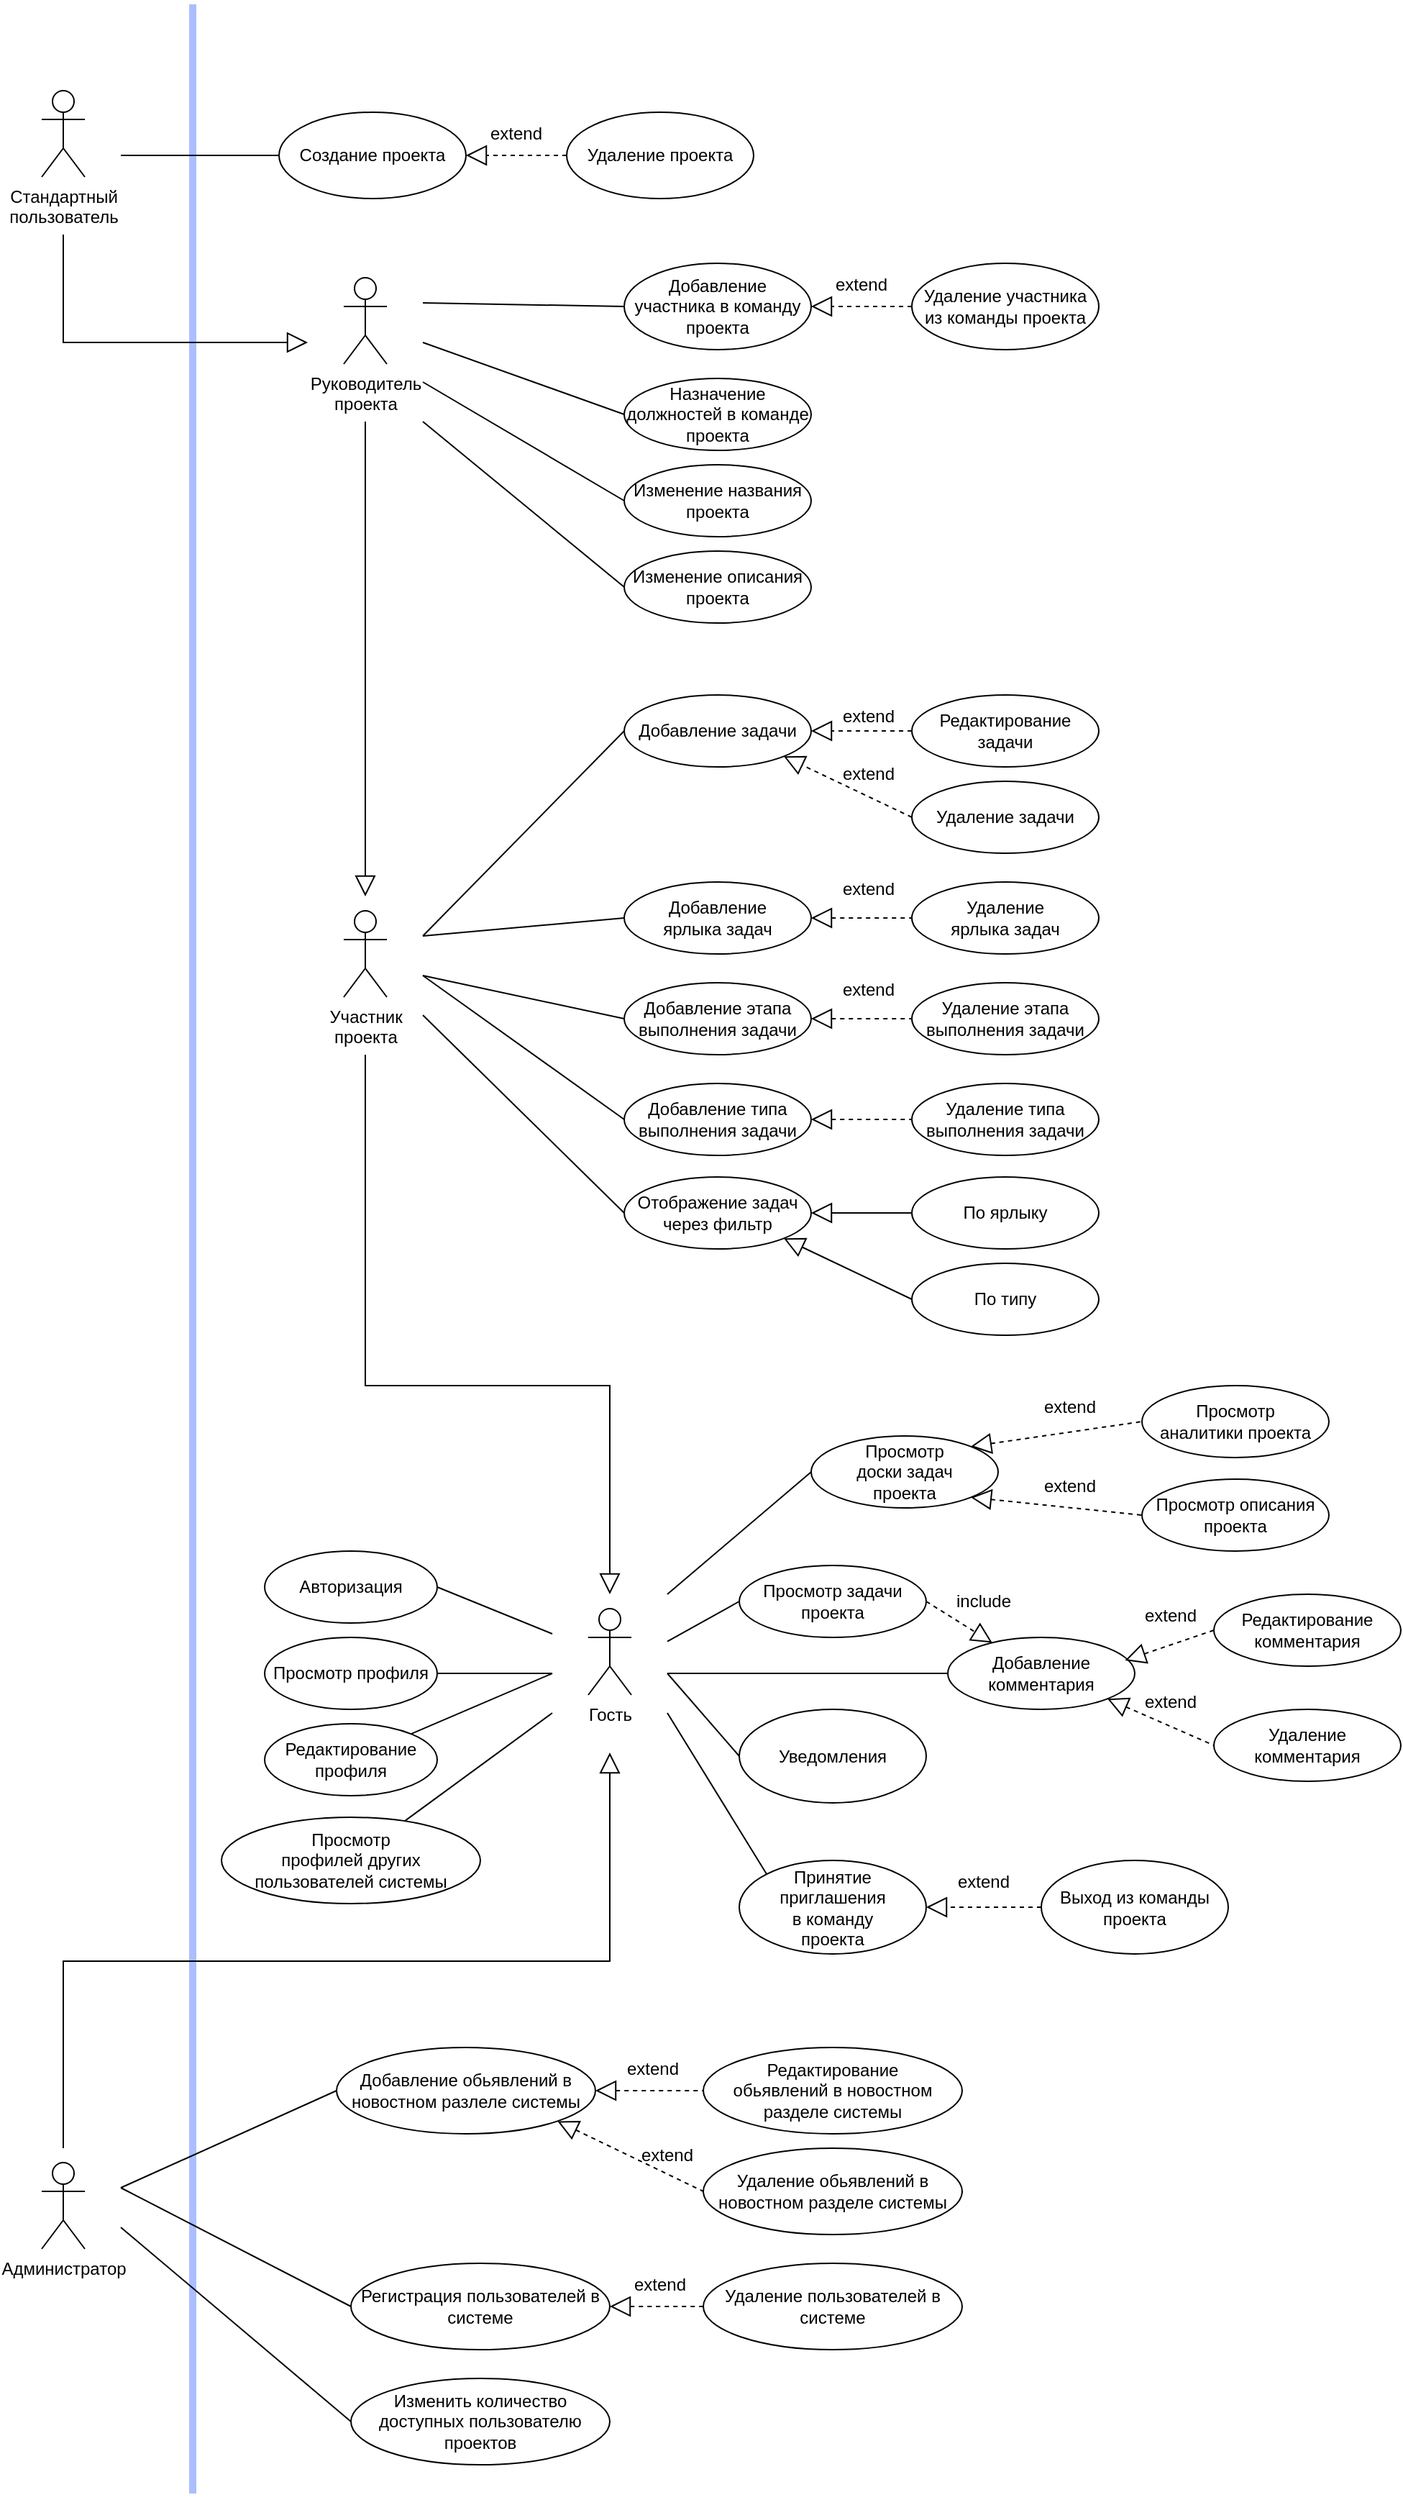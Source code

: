 <mxfile version="15.4.0" type="device" pages="4"><diagram id="xT9wXzsK-eD6TB-SNCGu" name="Page-1"><mxGraphModel dx="1483" dy="867" grid="1" gridSize="10" guides="1" tooltips="1" connect="1" arrows="1" fold="1" page="1" pageScale="1" pageWidth="850" pageHeight="1100" math="0" shadow="0"><root><mxCell id="0"/><mxCell id="1" parent="0"/><mxCell id="PvJ4611shaL_3HTX0vB2-75" value="" style="group" vertex="1" connectable="0" parent="1"><mxGeometry x="30" y="1530" width="80" height="110" as="geometry"/></mxCell><mxCell id="PvJ4611shaL_3HTX0vB2-76" value="Администратор" style="shape=umlActor;verticalLabelPosition=bottom;verticalAlign=top;outlineConnect=0;html=1;" vertex="1" parent="PvJ4611shaL_3HTX0vB2-75"><mxGeometry x="25" y="10" width="30" height="60" as="geometry"/></mxCell><mxCell id="PvJ4611shaL_3HTX0vB2-77" value="" style="rounded=0;whiteSpace=wrap;html=1;fillColor=none;strokeColor=none;" vertex="1" parent="PvJ4611shaL_3HTX0vB2-75"><mxGeometry width="80" height="110" as="geometry"/></mxCell><mxCell id="W7PuuYJJmMqBrLVn937e-3" value="" style="endArrow=none;html=1;rounded=0;edgeStyle=orthogonalEdgeStyle;fillColor=#dae8fc;strokeColor=#ABBEFF;strokeWidth=5;" parent="1" edge="1"><mxGeometry width="50" height="50" relative="1" as="geometry"><mxPoint x="160" y="1770" as="sourcePoint"/><mxPoint x="160" y="40" as="targetPoint"/><Array as="points"><mxPoint x="160" y="565"/><mxPoint x="160" y="515"/></Array></mxGeometry></mxCell><mxCell id="eXehn8vpVIJn1IzNhD4n-10" value="" style="group" vertex="1" connectable="0" parent="1"><mxGeometry x="30" y="90" width="80" height="110" as="geometry"/></mxCell><mxCell id="eXehn8vpVIJn1IzNhD4n-8" value="Стандартный&lt;br&gt;пользователь" style="shape=umlActor;verticalLabelPosition=bottom;verticalAlign=top;outlineConnect=0;html=1;" vertex="1" parent="eXehn8vpVIJn1IzNhD4n-10"><mxGeometry x="25" y="10" width="30" height="60" as="geometry"/></mxCell><mxCell id="eXehn8vpVIJn1IzNhD4n-9" value="" style="rounded=0;whiteSpace=wrap;html=1;fillColor=none;strokeColor=none;" vertex="1" parent="eXehn8vpVIJn1IzNhD4n-10"><mxGeometry width="80" height="110" as="geometry"/></mxCell><mxCell id="Zpe1HPG626WoKjJUVQUu-1" value="" style="group" vertex="1" connectable="0" parent="1"><mxGeometry x="410" y="1145" width="80" height="110" as="geometry"/></mxCell><mxCell id="Zpe1HPG626WoKjJUVQUu-2" value="Гость" style="shape=umlActor;verticalLabelPosition=bottom;verticalAlign=top;outlineConnect=0;html=1;" vertex="1" parent="Zpe1HPG626WoKjJUVQUu-1"><mxGeometry x="25" y="10" width="30" height="60" as="geometry"/></mxCell><mxCell id="Zpe1HPG626WoKjJUVQUu-3" value="" style="rounded=0;whiteSpace=wrap;html=1;fillColor=none;strokeColor=none;" vertex="1" parent="Zpe1HPG626WoKjJUVQUu-1"><mxGeometry width="80" height="110" as="geometry"/></mxCell><mxCell id="Zpe1HPG626WoKjJUVQUu-4" value="" style="group" vertex="1" connectable="0" parent="1"><mxGeometry x="240" y="220" width="80" height="110" as="geometry"/></mxCell><mxCell id="Zpe1HPG626WoKjJUVQUu-5" value="Руководитель&lt;br&gt;проекта" style="shape=umlActor;verticalLabelPosition=bottom;verticalAlign=top;outlineConnect=0;html=1;" vertex="1" parent="Zpe1HPG626WoKjJUVQUu-4"><mxGeometry x="25" y="10" width="30" height="60" as="geometry"/></mxCell><mxCell id="Zpe1HPG626WoKjJUVQUu-6" value="" style="rounded=0;whiteSpace=wrap;html=1;fillColor=none;strokeColor=none;" vertex="1" parent="Zpe1HPG626WoKjJUVQUu-4"><mxGeometry width="80" height="110" as="geometry"/></mxCell><mxCell id="Zpe1HPG626WoKjJUVQUu-7" value="" style="group" vertex="1" connectable="0" parent="1"><mxGeometry x="240" y="660" width="80" height="110" as="geometry"/></mxCell><mxCell id="Zpe1HPG626WoKjJUVQUu-8" value="Участник &lt;br&gt;проекта" style="shape=umlActor;verticalLabelPosition=bottom;verticalAlign=top;outlineConnect=0;html=1;" vertex="1" parent="Zpe1HPG626WoKjJUVQUu-7"><mxGeometry x="25" y="10" width="30" height="60" as="geometry"/></mxCell><mxCell id="Zpe1HPG626WoKjJUVQUu-9" value="" style="rounded=0;whiteSpace=wrap;html=1;fillColor=none;strokeColor=none;" vertex="1" parent="Zpe1HPG626WoKjJUVQUu-7"><mxGeometry width="80" height="110" as="geometry"/></mxCell><mxCell id="PvJ4611shaL_3HTX0vB2-71" style="edgeStyle=none;rounded=0;jumpStyle=none;jumpSize=6;orthogonalLoop=1;jettySize=auto;html=1;exitX=0;exitY=0;exitDx=0;exitDy=0;entryX=1;entryY=0.75;entryDx=0;entryDy=0;startArrow=none;startFill=0;endArrow=none;endFill=0;startSize=12;endSize=12;targetPerimeterSpacing=0;strokeColor=#000000;strokeWidth=1;" edge="1" parent="1" source="Zpe1HPG626WoKjJUVQUu-11" target="Zpe1HPG626WoKjJUVQUu-3"><mxGeometry relative="1" as="geometry"/></mxCell><mxCell id="Zpe1HPG626WoKjJUVQUu-11" value="Принятие&lt;br&gt;приглашения&lt;br&gt;в команду &lt;br&gt;проекта" style="ellipse;whiteSpace=wrap;html=1;" vertex="1" parent="1"><mxGeometry x="540" y="1330" width="130" height="65" as="geometry"/></mxCell><mxCell id="strwbZi9YdpdqOCQTmAf-1" style="edgeStyle=orthogonalEdgeStyle;rounded=0;orthogonalLoop=1;jettySize=auto;html=1;exitX=0.5;exitY=1;exitDx=0;exitDy=0;strokeColor=#000000;strokeWidth=1;endArrow=block;endFill=0;startArrow=none;startFill=0;startSize=12;endSize=12;entryX=0;entryY=0.5;entryDx=0;entryDy=0;" edge="1" parent="1" source="eXehn8vpVIJn1IzNhD4n-9" target="Zpe1HPG626WoKjJUVQUu-6"><mxGeometry relative="1" as="geometry"><mxPoint x="140" y="430" as="sourcePoint"/><mxPoint x="290" y="567.5" as="targetPoint"/><Array as="points"><mxPoint x="70" y="275"/></Array></mxGeometry></mxCell><mxCell id="HwmLFpGenjIvkxpVPm-O-2" style="edgeStyle=none;rounded=0;jumpStyle=none;jumpSize=6;orthogonalLoop=1;jettySize=auto;html=1;exitX=1;exitY=1;exitDx=0;exitDy=0;entryX=0;entryY=0.5;entryDx=0;entryDy=0;startArrow=block;startFill=0;endArrow=none;endFill=0;startSize=12;endSize=12;targetPerimeterSpacing=0;strokeColor=#000000;strokeWidth=1;dashed=1;" edge="1" parent="1" source="P86RZcJ5iwxiEiVpC4IM-5" target="HwmLFpGenjIvkxpVPm-O-1"><mxGeometry relative="1" as="geometry"/></mxCell><mxCell id="HwmLFpGenjIvkxpVPm-O-3" style="edgeStyle=none;rounded=0;jumpStyle=none;jumpSize=6;orthogonalLoop=1;jettySize=auto;html=1;exitX=1;exitY=0;exitDx=0;exitDy=0;entryX=0;entryY=0.5;entryDx=0;entryDy=0;startArrow=block;startFill=0;endArrow=none;endFill=0;startSize=12;endSize=12;targetPerimeterSpacing=0;strokeColor=#000000;strokeWidth=1;dashed=1;" edge="1" parent="1" source="P86RZcJ5iwxiEiVpC4IM-5" target="P86RZcJ5iwxiEiVpC4IM-14"><mxGeometry relative="1" as="geometry"/></mxCell><mxCell id="P86RZcJ5iwxiEiVpC4IM-5" value="Просмотр &lt;br&gt;доски задач &lt;br&gt;проекта" style="ellipse;whiteSpace=wrap;html=1;" vertex="1" parent="1"><mxGeometry x="590" y="1035" width="130" height="50" as="geometry"/></mxCell><mxCell id="-D9PLsWBF8Xhv99U0QWZ-31" style="edgeStyle=none;rounded=0;jumpStyle=none;jumpSize=6;orthogonalLoop=1;jettySize=auto;html=1;exitX=0;exitY=0.5;exitDx=0;exitDy=0;startArrow=none;startFill=0;endArrow=none;endFill=0;startSize=12;endSize=12;targetPerimeterSpacing=0;strokeColor=#000000;strokeWidth=1;" edge="1" parent="1" source="P86RZcJ5iwxiEiVpC4IM-6" target="Zpe1HPG626WoKjJUVQUu-3"><mxGeometry relative="1" as="geometry"/></mxCell><mxCell id="-D9PLsWBF8Xhv99U0QWZ-93" style="edgeStyle=none;rounded=0;jumpStyle=none;jumpSize=6;orthogonalLoop=1;jettySize=auto;html=1;exitX=1;exitY=0.5;exitDx=0;exitDy=0;dashed=1;startArrow=none;startFill=0;endArrow=block;endFill=0;startSize=12;endSize=12;targetPerimeterSpacing=0;strokeColor=#000000;strokeWidth=1;" edge="1" parent="1" source="P86RZcJ5iwxiEiVpC4IM-6" target="-D9PLsWBF8Xhv99U0QWZ-36"><mxGeometry relative="1" as="geometry"/></mxCell><mxCell id="P86RZcJ5iwxiEiVpC4IM-6" value="Просмотр задачи проекта" style="ellipse;whiteSpace=wrap;html=1;" vertex="1" parent="1"><mxGeometry x="540" y="1125" width="130" height="50" as="geometry"/></mxCell><mxCell id="P86RZcJ5iwxiEiVpC4IM-14" value="Просмотр&lt;br&gt;аналитики проекта" style="ellipse;whiteSpace=wrap;html=1;" vertex="1" parent="1"><mxGeometry x="820" y="1000" width="130" height="50" as="geometry"/></mxCell><mxCell id="HwmLFpGenjIvkxpVPm-O-1" value="Просмотр описания проекта" style="ellipse;whiteSpace=wrap;html=1;" vertex="1" parent="1"><mxGeometry x="820" y="1065" width="130" height="50" as="geometry"/></mxCell><mxCell id="-D9PLsWBF8Xhv99U0QWZ-89" style="edgeStyle=none;rounded=0;jumpStyle=none;jumpSize=6;orthogonalLoop=1;jettySize=auto;html=1;exitX=1;exitY=0.5;exitDx=0;exitDy=0;entryX=0;entryY=0.25;entryDx=0;entryDy=0;startArrow=none;startFill=0;endArrow=none;endFill=0;startSize=12;endSize=12;targetPerimeterSpacing=0;strokeColor=#000000;strokeWidth=1;" edge="1" parent="1" source="-D9PLsWBF8Xhv99U0QWZ-1" target="Zpe1HPG626WoKjJUVQUu-3"><mxGeometry relative="1" as="geometry"/></mxCell><mxCell id="-D9PLsWBF8Xhv99U0QWZ-1" value="Авторизация" style="ellipse;whiteSpace=wrap;html=1;" vertex="1" parent="1"><mxGeometry x="210" y="1115" width="120" height="50" as="geometry"/></mxCell><mxCell id="-D9PLsWBF8Xhv99U0QWZ-88" style="edgeStyle=none;rounded=0;jumpStyle=none;jumpSize=6;orthogonalLoop=1;jettySize=auto;html=1;exitX=1;exitY=0.5;exitDx=0;exitDy=0;entryX=0;entryY=0.5;entryDx=0;entryDy=0;startArrow=none;startFill=0;endArrow=none;endFill=0;startSize=12;endSize=12;targetPerimeterSpacing=0;strokeColor=#000000;strokeWidth=1;" edge="1" parent="1" source="-D9PLsWBF8Xhv99U0QWZ-2" target="Zpe1HPG626WoKjJUVQUu-3"><mxGeometry relative="1" as="geometry"/></mxCell><mxCell id="-D9PLsWBF8Xhv99U0QWZ-2" value="Просмотр профиля" style="ellipse;whiteSpace=wrap;html=1;" vertex="1" parent="1"><mxGeometry x="210" y="1175" width="120" height="50" as="geometry"/></mxCell><mxCell id="-D9PLsWBF8Xhv99U0QWZ-6" value="Просмотр &lt;br&gt;профилей других&lt;br&gt;пользователей системы" style="ellipse;whiteSpace=wrap;html=1;" vertex="1" parent="1"><mxGeometry x="180" y="1300" width="180" height="60" as="geometry"/></mxCell><mxCell id="-D9PLsWBF8Xhv99U0QWZ-19" style="edgeStyle=none;rounded=0;jumpStyle=none;jumpSize=6;orthogonalLoop=1;jettySize=auto;html=1;exitX=1;exitY=0;exitDx=0;exitDy=0;entryX=0;entryY=0.5;entryDx=0;entryDy=0;startArrow=none;startFill=0;endArrow=none;endFill=0;startSize=12;endSize=12;targetPerimeterSpacing=0;strokeColor=#000000;strokeWidth=1;" edge="1" parent="1" source="Zpe1HPG626WoKjJUVQUu-3" target="P86RZcJ5iwxiEiVpC4IM-5"><mxGeometry relative="1" as="geometry"/></mxCell><mxCell id="-D9PLsWBF8Xhv99U0QWZ-77" style="edgeStyle=none;rounded=0;jumpStyle=none;jumpSize=6;orthogonalLoop=1;jettySize=auto;html=1;exitX=0;exitY=0.5;exitDx=0;exitDy=0;startArrow=none;startFill=0;endArrow=none;endFill=0;startSize=12;endSize=12;targetPerimeterSpacing=0;strokeColor=#000000;strokeWidth=1;" edge="1" parent="1" source="-D9PLsWBF8Xhv99U0QWZ-36" target="Zpe1HPG626WoKjJUVQUu-3"><mxGeometry relative="1" as="geometry"/></mxCell><mxCell id="-D9PLsWBF8Xhv99U0QWZ-80" style="edgeStyle=none;rounded=0;jumpStyle=none;jumpSize=6;orthogonalLoop=1;jettySize=auto;html=1;exitX=1;exitY=1;exitDx=0;exitDy=0;entryX=0;entryY=0.5;entryDx=0;entryDy=0;startArrow=block;startFill=0;endArrow=none;endFill=0;startSize=12;endSize=12;targetPerimeterSpacing=0;strokeColor=#000000;strokeWidth=1;dashed=1;" edge="1" parent="1" source="-D9PLsWBF8Xhv99U0QWZ-36" target="-D9PLsWBF8Xhv99U0QWZ-79"><mxGeometry relative="1" as="geometry"/></mxCell><mxCell id="-D9PLsWBF8Xhv99U0QWZ-36" value="Добавление комментария" style="ellipse;whiteSpace=wrap;html=1;" vertex="1" parent="1"><mxGeometry x="685" y="1175" width="130" height="50" as="geometry"/></mxCell><mxCell id="-D9PLsWBF8Xhv99U0QWZ-41" style="edgeStyle=none;rounded=0;jumpStyle=none;jumpSize=6;orthogonalLoop=1;jettySize=auto;html=1;exitX=0;exitY=0.5;exitDx=0;exitDy=0;startArrow=none;startFill=0;endArrow=block;endFill=0;startSize=12;endSize=12;targetPerimeterSpacing=0;strokeColor=#000000;strokeWidth=1;dashed=1;entryX=0.948;entryY=0.32;entryDx=0;entryDy=0;entryPerimeter=0;" edge="1" parent="1" source="-D9PLsWBF8Xhv99U0QWZ-39" target="-D9PLsWBF8Xhv99U0QWZ-36"><mxGeometry relative="1" as="geometry"><mxPoint x="1010" y="1195" as="targetPoint"/></mxGeometry></mxCell><mxCell id="-D9PLsWBF8Xhv99U0QWZ-39" value="Редактирование комментария" style="ellipse;whiteSpace=wrap;html=1;" vertex="1" parent="1"><mxGeometry x="870" y="1145" width="130" height="50" as="geometry"/></mxCell><mxCell id="-D9PLsWBF8Xhv99U0QWZ-53" style="edgeStyle=none;rounded=0;jumpStyle=none;jumpSize=6;orthogonalLoop=1;jettySize=auto;html=1;exitX=0;exitY=0.5;exitDx=0;exitDy=0;entryX=1;entryY=0.5;entryDx=0;entryDy=0;startArrow=none;startFill=0;endArrow=block;endFill=0;startSize=12;endSize=12;targetPerimeterSpacing=0;strokeColor=#000000;strokeWidth=1;dashed=1;" edge="1" parent="1" source="-D9PLsWBF8Xhv99U0QWZ-58" target="Zpe1HPG626WoKjJUVQUu-11"><mxGeometry relative="1" as="geometry"><mxPoint x="681.129" y="1367.613" as="targetPoint"/><mxPoint x="770" y="1415" as="sourcePoint"/></mxGeometry></mxCell><mxCell id="-D9PLsWBF8Xhv99U0QWZ-58" value="Выход из команды проекта" style="ellipse;whiteSpace=wrap;html=1;" vertex="1" parent="1"><mxGeometry x="750" y="1330" width="130" height="65" as="geometry"/></mxCell><mxCell id="-D9PLsWBF8Xhv99U0QWZ-59" style="edgeStyle=orthogonalEdgeStyle;rounded=0;jumpStyle=none;jumpSize=6;orthogonalLoop=1;jettySize=auto;html=1;exitX=0.5;exitY=1;exitDx=0;exitDy=0;entryX=0.5;entryY=0;entryDx=0;entryDy=0;startArrow=none;startFill=0;endArrow=block;endFill=0;startSize=12;endSize=12;targetPerimeterSpacing=0;strokeColor=#000000;strokeWidth=1;" edge="1" parent="1" source="Zpe1HPG626WoKjJUVQUu-9" target="Zpe1HPG626WoKjJUVQUu-3"><mxGeometry relative="1" as="geometry"><Array as="points"><mxPoint x="280" y="1000"/><mxPoint x="450" y="1000"/></Array></mxGeometry></mxCell><mxCell id="-D9PLsWBF8Xhv99U0QWZ-60" value="Добавление задачи" style="ellipse;whiteSpace=wrap;html=1;" vertex="1" parent="1"><mxGeometry x="460" y="520" width="130" height="50" as="geometry"/></mxCell><mxCell id="-D9PLsWBF8Xhv99U0QWZ-61" style="edgeStyle=none;rounded=0;jumpStyle=none;jumpSize=6;orthogonalLoop=1;jettySize=auto;html=1;exitX=1;exitY=0.25;exitDx=0;exitDy=0;entryX=0;entryY=0.5;entryDx=0;entryDy=0;startArrow=none;startFill=0;endArrow=none;endFill=0;startSize=12;endSize=12;targetPerimeterSpacing=0;strokeColor=#000000;strokeWidth=1;" edge="1" parent="1" source="Zpe1HPG626WoKjJUVQUu-9" target="-D9PLsWBF8Xhv99U0QWZ-60"><mxGeometry relative="1" as="geometry"/></mxCell><mxCell id="-D9PLsWBF8Xhv99U0QWZ-69" style="edgeStyle=none;rounded=0;jumpStyle=none;jumpSize=6;orthogonalLoop=1;jettySize=auto;html=1;exitX=0;exitY=0.5;exitDx=0;exitDy=0;entryX=1;entryY=1;entryDx=0;entryDy=0;startArrow=none;startFill=0;endArrow=block;endFill=0;startSize=12;endSize=12;targetPerimeterSpacing=0;strokeColor=#000000;strokeWidth=1;dashed=1;" edge="1" parent="1" source="-D9PLsWBF8Xhv99U0QWZ-62" target="-D9PLsWBF8Xhv99U0QWZ-60"><mxGeometry relative="1" as="geometry"/></mxCell><mxCell id="-D9PLsWBF8Xhv99U0QWZ-62" value="Удаление задачи" style="ellipse;whiteSpace=wrap;html=1;" vertex="1" parent="1"><mxGeometry x="660" y="580" width="130" height="50" as="geometry"/></mxCell><mxCell id="-D9PLsWBF8Xhv99U0QWZ-67" style="edgeStyle=none;rounded=0;jumpStyle=none;jumpSize=6;orthogonalLoop=1;jettySize=auto;html=1;exitX=0;exitY=0.5;exitDx=0;exitDy=0;startArrow=none;startFill=0;endArrow=block;endFill=0;startSize=12;endSize=12;targetPerimeterSpacing=0;strokeColor=#000000;strokeWidth=1;dashed=1;" edge="1" parent="1" source="-D9PLsWBF8Xhv99U0QWZ-66" target="-D9PLsWBF8Xhv99U0QWZ-60"><mxGeometry relative="1" as="geometry"/></mxCell><mxCell id="-D9PLsWBF8Xhv99U0QWZ-66" value="Редактирование&lt;br&gt;задачи" style="ellipse;whiteSpace=wrap;html=1;" vertex="1" parent="1"><mxGeometry x="660" y="520" width="130" height="50" as="geometry"/></mxCell><mxCell id="-D9PLsWBF8Xhv99U0QWZ-70" style="edgeStyle=none;rounded=0;jumpStyle=none;jumpSize=6;orthogonalLoop=1;jettySize=auto;html=1;exitX=0.5;exitY=1;exitDx=0;exitDy=0;entryX=0.5;entryY=0;entryDx=0;entryDy=0;startArrow=none;startFill=0;endArrow=block;endFill=0;startSize=12;endSize=12;targetPerimeterSpacing=0;strokeColor=#000000;strokeWidth=1;" edge="1" parent="1" source="Zpe1HPG626WoKjJUVQUu-6" target="Zpe1HPG626WoKjJUVQUu-9"><mxGeometry relative="1" as="geometry"><mxPoint x="280" y="590" as="sourcePoint"/></mxGeometry></mxCell><mxCell id="-D9PLsWBF8Xhv99U0QWZ-79" value="Удаление комментария" style="ellipse;whiteSpace=wrap;html=1;" vertex="1" parent="1"><mxGeometry x="870" y="1225" width="130" height="50" as="geometry"/></mxCell><mxCell id="-D9PLsWBF8Xhv99U0QWZ-90" style="edgeStyle=none;rounded=0;jumpStyle=none;jumpSize=6;orthogonalLoop=1;jettySize=auto;html=1;exitX=0;exitY=0.75;exitDx=0;exitDy=0;startArrow=none;startFill=0;endArrow=none;endFill=0;startSize=12;endSize=12;targetPerimeterSpacing=0;strokeColor=#000000;strokeWidth=1;" edge="1" parent="1" source="Zpe1HPG626WoKjJUVQUu-3" target="-D9PLsWBF8Xhv99U0QWZ-6"><mxGeometry relative="1" as="geometry"/></mxCell><mxCell id="-D9PLsWBF8Xhv99U0QWZ-94" value="include" style="text;html=1;strokeColor=none;fillColor=none;align=center;verticalAlign=middle;whiteSpace=wrap;rounded=0;" vertex="1" parent="1"><mxGeometry x="680" y="1135" width="60" height="30" as="geometry"/></mxCell><mxCell id="PvJ4611shaL_3HTX0vB2-1" value="extend" style="text;html=1;strokeColor=none;fillColor=none;align=center;verticalAlign=middle;whiteSpace=wrap;rounded=0;" vertex="1" parent="1"><mxGeometry x="810" y="1205" width="60" height="30" as="geometry"/></mxCell><mxCell id="PvJ4611shaL_3HTX0vB2-2" value="extend" style="text;html=1;strokeColor=none;fillColor=none;align=center;verticalAlign=middle;whiteSpace=wrap;rounded=0;" vertex="1" parent="1"><mxGeometry x="810" y="1145" width="60" height="30" as="geometry"/></mxCell><mxCell id="PvJ4611shaL_3HTX0vB2-3" value="extend" style="text;html=1;strokeColor=none;fillColor=none;align=center;verticalAlign=middle;whiteSpace=wrap;rounded=0;" vertex="1" parent="1"><mxGeometry x="680" y="1330" width="60" height="30" as="geometry"/></mxCell><mxCell id="PvJ4611shaL_3HTX0vB2-7" value="extend" style="text;html=1;strokeColor=none;fillColor=none;align=center;verticalAlign=middle;whiteSpace=wrap;rounded=0;" vertex="1" parent="1"><mxGeometry x="740" y="1055" width="60" height="30" as="geometry"/></mxCell><mxCell id="PvJ4611shaL_3HTX0vB2-8" value="extend" style="text;html=1;strokeColor=none;fillColor=none;align=center;verticalAlign=middle;whiteSpace=wrap;rounded=0;" vertex="1" parent="1"><mxGeometry x="740" y="1000" width="60" height="30" as="geometry"/></mxCell><mxCell id="PvJ4611shaL_3HTX0vB2-9" value="extend" style="text;html=1;strokeColor=none;fillColor=none;align=center;verticalAlign=middle;whiteSpace=wrap;rounded=0;" vertex="1" parent="1"><mxGeometry x="600" y="520" width="60" height="30" as="geometry"/></mxCell><mxCell id="PvJ4611shaL_3HTX0vB2-10" value="extend" style="text;html=1;strokeColor=none;fillColor=none;align=center;verticalAlign=middle;whiteSpace=wrap;rounded=0;" vertex="1" parent="1"><mxGeometry x="600" y="560" width="60" height="30" as="geometry"/></mxCell><mxCell id="PvJ4611shaL_3HTX0vB2-15" style="edgeStyle=none;rounded=0;jumpStyle=none;jumpSize=6;orthogonalLoop=1;jettySize=auto;html=1;exitX=1;exitY=0.5;exitDx=0;exitDy=0;entryX=0;entryY=0.5;entryDx=0;entryDy=0;dashed=1;startArrow=block;startFill=0;endArrow=none;endFill=0;startSize=12;endSize=12;targetPerimeterSpacing=0;strokeColor=#000000;strokeWidth=1;" edge="1" parent="1" source="PvJ4611shaL_3HTX0vB2-11" target="PvJ4611shaL_3HTX0vB2-13"><mxGeometry relative="1" as="geometry"/></mxCell><mxCell id="PvJ4611shaL_3HTX0vB2-11" value="Добавление этапа выполнения задачи" style="ellipse;whiteSpace=wrap;html=1;" vertex="1" parent="1"><mxGeometry x="460" y="720" width="130" height="50" as="geometry"/></mxCell><mxCell id="PvJ4611shaL_3HTX0vB2-12" style="edgeStyle=none;rounded=0;jumpStyle=none;jumpSize=6;orthogonalLoop=1;jettySize=auto;html=1;exitX=1;exitY=0.5;exitDx=0;exitDy=0;entryX=0;entryY=0.5;entryDx=0;entryDy=0;startArrow=none;startFill=0;endArrow=none;endFill=0;startSize=12;endSize=12;targetPerimeterSpacing=0;strokeColor=#000000;strokeWidth=1;" edge="1" parent="1" source="Zpe1HPG626WoKjJUVQUu-9" target="PvJ4611shaL_3HTX0vB2-11"><mxGeometry relative="1" as="geometry"/></mxCell><mxCell id="PvJ4611shaL_3HTX0vB2-13" value="Удаление этапа&lt;br&gt;выполнения задачи" style="ellipse;whiteSpace=wrap;html=1;" vertex="1" parent="1"><mxGeometry x="660" y="720" width="130" height="50" as="geometry"/></mxCell><mxCell id="PvJ4611shaL_3HTX0vB2-16" value="extend" style="text;html=1;strokeColor=none;fillColor=none;align=center;verticalAlign=middle;whiteSpace=wrap;rounded=0;" vertex="1" parent="1"><mxGeometry x="600" y="710" width="60" height="30" as="geometry"/></mxCell><mxCell id="PvJ4611shaL_3HTX0vB2-21" style="edgeStyle=none;rounded=0;jumpStyle=none;jumpSize=6;orthogonalLoop=1;jettySize=auto;html=1;exitX=1;exitY=0.5;exitDx=0;exitDy=0;entryX=0;entryY=0.5;entryDx=0;entryDy=0;startArrow=block;startFill=0;endArrow=none;endFill=0;startSize=12;endSize=12;targetPerimeterSpacing=0;strokeColor=#000000;strokeWidth=1;" edge="1" parent="1" source="PvJ4611shaL_3HTX0vB2-17" target="PvJ4611shaL_3HTX0vB2-19"><mxGeometry relative="1" as="geometry"/></mxCell><mxCell id="PvJ4611shaL_3HTX0vB2-25" style="edgeStyle=none;rounded=0;jumpStyle=none;jumpSize=6;orthogonalLoop=1;jettySize=auto;html=1;exitX=1;exitY=1;exitDx=0;exitDy=0;entryX=0;entryY=0.5;entryDx=0;entryDy=0;startArrow=block;startFill=0;endArrow=none;endFill=0;startSize=12;endSize=12;targetPerimeterSpacing=0;strokeColor=#000000;strokeWidth=1;" edge="1" parent="1" source="PvJ4611shaL_3HTX0vB2-17" target="PvJ4611shaL_3HTX0vB2-23"><mxGeometry relative="1" as="geometry"/></mxCell><mxCell id="PvJ4611shaL_3HTX0vB2-17" value="Отображение задач через фильтр" style="ellipse;whiteSpace=wrap;html=1;" vertex="1" parent="1"><mxGeometry x="460" y="855" width="130" height="50" as="geometry"/></mxCell><mxCell id="PvJ4611shaL_3HTX0vB2-18" style="edgeStyle=none;rounded=0;jumpStyle=none;jumpSize=6;orthogonalLoop=1;jettySize=auto;html=1;exitX=1;exitY=0.75;exitDx=0;exitDy=0;entryX=0;entryY=0.5;entryDx=0;entryDy=0;startArrow=none;startFill=0;endArrow=none;endFill=0;startSize=12;endSize=12;targetPerimeterSpacing=0;strokeColor=#000000;strokeWidth=1;" edge="1" parent="1" source="Zpe1HPG626WoKjJUVQUu-9" target="PvJ4611shaL_3HTX0vB2-17"><mxGeometry relative="1" as="geometry"/></mxCell><mxCell id="PvJ4611shaL_3HTX0vB2-19" value="По ярлыку" style="ellipse;whiteSpace=wrap;html=1;" vertex="1" parent="1"><mxGeometry x="660" y="855" width="130" height="50" as="geometry"/></mxCell><mxCell id="PvJ4611shaL_3HTX0vB2-23" value="По типу" style="ellipse;whiteSpace=wrap;html=1;" vertex="1" parent="1"><mxGeometry x="660" y="915" width="130" height="50" as="geometry"/></mxCell><mxCell id="PvJ4611shaL_3HTX0vB2-29" style="edgeStyle=none;rounded=0;jumpStyle=none;jumpSize=6;orthogonalLoop=1;jettySize=auto;html=1;exitX=1;exitY=0.5;exitDx=0;exitDy=0;entryX=0;entryY=0.5;entryDx=0;entryDy=0;dashed=1;startArrow=block;startFill=0;endArrow=none;endFill=0;startSize=12;endSize=12;targetPerimeterSpacing=0;strokeColor=#000000;strokeWidth=1;" edge="1" parent="1" source="PvJ4611shaL_3HTX0vB2-30" target="PvJ4611shaL_3HTX0vB2-31"><mxGeometry relative="1" as="geometry"/></mxCell><mxCell id="PvJ4611shaL_3HTX0vB2-30" value="Добавление &lt;br&gt;ярлыка задач" style="ellipse;whiteSpace=wrap;html=1;" vertex="1" parent="1"><mxGeometry x="460" y="650" width="130" height="50" as="geometry"/></mxCell><mxCell id="PvJ4611shaL_3HTX0vB2-31" value="Удаление ярлыка&amp;nbsp;задач" style="ellipse;whiteSpace=wrap;html=1;" vertex="1" parent="1"><mxGeometry x="660" y="650" width="130" height="50" as="geometry"/></mxCell><mxCell id="PvJ4611shaL_3HTX0vB2-32" value="extend" style="text;html=1;strokeColor=none;fillColor=none;align=center;verticalAlign=middle;whiteSpace=wrap;rounded=0;" vertex="1" parent="1"><mxGeometry x="600" y="640" width="60" height="30" as="geometry"/></mxCell><mxCell id="PvJ4611shaL_3HTX0vB2-33" style="edgeStyle=none;rounded=0;jumpStyle=none;jumpSize=6;orthogonalLoop=1;jettySize=auto;html=1;exitX=1;exitY=0.25;exitDx=0;exitDy=0;entryX=0;entryY=0.5;entryDx=0;entryDy=0;startArrow=none;startFill=0;endArrow=none;endFill=0;startSize=12;endSize=12;targetPerimeterSpacing=0;strokeColor=#000000;strokeWidth=1;" edge="1" parent="1" source="Zpe1HPG626WoKjJUVQUu-9" target="PvJ4611shaL_3HTX0vB2-30"><mxGeometry relative="1" as="geometry"/></mxCell><mxCell id="PvJ4611shaL_3HTX0vB2-34" value="Добавление&lt;br&gt;участника в команду проекта" style="ellipse;whiteSpace=wrap;html=1;" vertex="1" parent="1"><mxGeometry x="460" y="220" width="130" height="60" as="geometry"/></mxCell><mxCell id="PvJ4611shaL_3HTX0vB2-35" style="edgeStyle=none;rounded=0;jumpStyle=none;jumpSize=6;orthogonalLoop=1;jettySize=auto;html=1;exitX=0;exitY=0.5;exitDx=0;exitDy=0;startArrow=none;startFill=0;endArrow=block;endFill=0;startSize=12;endSize=12;targetPerimeterSpacing=0;strokeColor=#000000;strokeWidth=1;dashed=1;" edge="1" parent="1" source="PvJ4611shaL_3HTX0vB2-36" target="PvJ4611shaL_3HTX0vB2-34"><mxGeometry relative="1" as="geometry"/></mxCell><mxCell id="PvJ4611shaL_3HTX0vB2-36" value="Удаление участника из команды проекта" style="ellipse;whiteSpace=wrap;html=1;" vertex="1" parent="1"><mxGeometry x="660" y="220" width="130" height="60" as="geometry"/></mxCell><mxCell id="PvJ4611shaL_3HTX0vB2-37" value="extend" style="text;html=1;strokeColor=none;fillColor=none;align=center;verticalAlign=middle;whiteSpace=wrap;rounded=0;" vertex="1" parent="1"><mxGeometry x="590" y="220" width="70" height="30" as="geometry"/></mxCell><mxCell id="PvJ4611shaL_3HTX0vB2-38" style="edgeStyle=none;rounded=0;jumpStyle=none;jumpSize=6;orthogonalLoop=1;jettySize=auto;html=1;exitX=1;exitY=0.25;exitDx=0;exitDy=0;entryX=0;entryY=0.5;entryDx=0;entryDy=0;startArrow=none;startFill=0;endArrow=none;endFill=0;startSize=12;endSize=12;targetPerimeterSpacing=0;strokeColor=#000000;strokeWidth=1;" edge="1" parent="1" source="Zpe1HPG626WoKjJUVQUu-6" target="PvJ4611shaL_3HTX0vB2-34"><mxGeometry relative="1" as="geometry"/></mxCell><mxCell id="PvJ4611shaL_3HTX0vB2-44" value="Назначение должностей в команде проекта" style="ellipse;whiteSpace=wrap;html=1;" vertex="1" parent="1"><mxGeometry x="460" y="300" width="130" height="50" as="geometry"/></mxCell><mxCell id="PvJ4611shaL_3HTX0vB2-56" style="edgeStyle=none;rounded=0;jumpStyle=none;jumpSize=6;orthogonalLoop=1;jettySize=auto;html=1;exitX=0;exitY=0.5;exitDx=0;exitDy=0;entryX=1;entryY=0.5;entryDx=0;entryDy=0;startArrow=none;startFill=0;endArrow=none;endFill=0;startSize=12;endSize=12;targetPerimeterSpacing=0;strokeColor=#000000;strokeWidth=1;" edge="1" parent="1" source="PvJ4611shaL_3HTX0vB2-52" target="eXehn8vpVIJn1IzNhD4n-9"><mxGeometry relative="1" as="geometry"/></mxCell><mxCell id="PvJ4611shaL_3HTX0vB2-52" value="Создание проекта" style="ellipse;whiteSpace=wrap;html=1;" vertex="1" parent="1"><mxGeometry x="220" y="115" width="130" height="60" as="geometry"/></mxCell><mxCell id="PvJ4611shaL_3HTX0vB2-53" style="edgeStyle=none;rounded=0;jumpStyle=none;jumpSize=6;orthogonalLoop=1;jettySize=auto;html=1;exitX=0;exitY=0.5;exitDx=0;exitDy=0;startArrow=none;startFill=0;endArrow=block;endFill=0;startSize=12;endSize=12;targetPerimeterSpacing=0;strokeColor=#000000;strokeWidth=1;dashed=1;" edge="1" parent="1" source="PvJ4611shaL_3HTX0vB2-54" target="PvJ4611shaL_3HTX0vB2-52"><mxGeometry relative="1" as="geometry"/></mxCell><mxCell id="PvJ4611shaL_3HTX0vB2-54" value="Удаление проекта" style="ellipse;whiteSpace=wrap;html=1;" vertex="1" parent="1"><mxGeometry x="420" y="115" width="130" height="60" as="geometry"/></mxCell><mxCell id="PvJ4611shaL_3HTX0vB2-55" value="extend" style="text;html=1;strokeColor=none;fillColor=none;align=center;verticalAlign=middle;whiteSpace=wrap;rounded=0;" vertex="1" parent="1"><mxGeometry x="350" y="115" width="70" height="30" as="geometry"/></mxCell><mxCell id="PvJ4611shaL_3HTX0vB2-58" style="edgeStyle=none;rounded=0;jumpStyle=none;jumpSize=6;orthogonalLoop=1;jettySize=auto;html=1;exitX=1;exitY=0.5;exitDx=0;exitDy=0;entryX=0;entryY=0.5;entryDx=0;entryDy=0;dashed=1;startArrow=block;startFill=0;endArrow=none;endFill=0;startSize=12;endSize=12;targetPerimeterSpacing=0;strokeColor=#000000;strokeWidth=1;" edge="1" parent="1" source="PvJ4611shaL_3HTX0vB2-59" target="PvJ4611shaL_3HTX0vB2-60"><mxGeometry relative="1" as="geometry"/></mxCell><mxCell id="PvJ4611shaL_3HTX0vB2-59" value="Добавление типа выполнения задачи" style="ellipse;whiteSpace=wrap;html=1;" vertex="1" parent="1"><mxGeometry x="460" y="790" width="130" height="50" as="geometry"/></mxCell><mxCell id="PvJ4611shaL_3HTX0vB2-60" value="Удаление типа&lt;br&gt;выполнения задачи" style="ellipse;whiteSpace=wrap;html=1;" vertex="1" parent="1"><mxGeometry x="660" y="790" width="130" height="50" as="geometry"/></mxCell><mxCell id="PvJ4611shaL_3HTX0vB2-61" style="edgeStyle=none;rounded=0;jumpStyle=none;jumpSize=6;orthogonalLoop=1;jettySize=auto;html=1;exitX=1;exitY=0.5;exitDx=0;exitDy=0;entryX=0;entryY=0.5;entryDx=0;entryDy=0;startArrow=none;startFill=0;endArrow=none;endFill=0;startSize=12;endSize=12;targetPerimeterSpacing=0;strokeColor=#000000;strokeWidth=1;" edge="1" parent="1" source="Zpe1HPG626WoKjJUVQUu-9" target="PvJ4611shaL_3HTX0vB2-59"><mxGeometry relative="1" as="geometry"/></mxCell><mxCell id="PvJ4611shaL_3HTX0vB2-63" style="edgeStyle=none;rounded=0;jumpStyle=none;jumpSize=6;orthogonalLoop=1;jettySize=auto;html=1;exitX=1;exitY=0.5;exitDx=0;exitDy=0;entryX=0;entryY=0.5;entryDx=0;entryDy=0;startArrow=none;startFill=0;endArrow=none;endFill=0;startSize=12;endSize=12;targetPerimeterSpacing=0;strokeColor=#000000;strokeWidth=1;" edge="1" parent="1" source="Zpe1HPG626WoKjJUVQUu-6" target="PvJ4611shaL_3HTX0vB2-44"><mxGeometry relative="1" as="geometry"/></mxCell><mxCell id="PvJ4611shaL_3HTX0vB2-65" value="Изменение названия проекта" style="ellipse;whiteSpace=wrap;html=1;" vertex="1" parent="1"><mxGeometry x="460" y="360" width="130" height="50" as="geometry"/></mxCell><mxCell id="PvJ4611shaL_3HTX0vB2-66" style="edgeStyle=none;rounded=0;jumpStyle=none;jumpSize=6;orthogonalLoop=1;jettySize=auto;html=1;exitX=1;exitY=0.75;exitDx=0;exitDy=0;entryX=0;entryY=0.5;entryDx=0;entryDy=0;startArrow=none;startFill=0;endArrow=none;endFill=0;startSize=12;endSize=12;targetPerimeterSpacing=0;strokeColor=#000000;strokeWidth=1;" edge="1" parent="1" source="Zpe1HPG626WoKjJUVQUu-6" target="PvJ4611shaL_3HTX0vB2-65"><mxGeometry relative="1" as="geometry"/></mxCell><mxCell id="PvJ4611shaL_3HTX0vB2-68" value="Изменение описания проекта" style="ellipse;whiteSpace=wrap;html=1;" vertex="1" parent="1"><mxGeometry x="460" y="420" width="130" height="50" as="geometry"/></mxCell><mxCell id="PvJ4611shaL_3HTX0vB2-70" style="edgeStyle=none;rounded=0;jumpStyle=none;jumpSize=6;orthogonalLoop=1;jettySize=auto;html=1;exitX=1;exitY=1;exitDx=0;exitDy=0;entryX=0;entryY=0.5;entryDx=0;entryDy=0;startArrow=none;startFill=0;endArrow=none;endFill=0;startSize=12;endSize=12;targetPerimeterSpacing=0;strokeColor=#000000;strokeWidth=1;" edge="1" parent="1" source="Zpe1HPG626WoKjJUVQUu-6" target="PvJ4611shaL_3HTX0vB2-68"><mxGeometry relative="1" as="geometry"/></mxCell><mxCell id="PvJ4611shaL_3HTX0vB2-79" style="edgeStyle=orthogonalEdgeStyle;rounded=0;jumpStyle=none;jumpSize=6;orthogonalLoop=1;jettySize=auto;html=1;exitX=0.5;exitY=0;exitDx=0;exitDy=0;entryX=0.5;entryY=1;entryDx=0;entryDy=0;startArrow=none;startFill=0;endArrow=block;endFill=0;startSize=12;endSize=12;targetPerimeterSpacing=0;strokeColor=#000000;strokeWidth=1;" edge="1" parent="1" source="PvJ4611shaL_3HTX0vB2-77" target="Zpe1HPG626WoKjJUVQUu-3"><mxGeometry relative="1" as="geometry"><Array as="points"><mxPoint x="70" y="1400"/><mxPoint x="450" y="1400"/></Array></mxGeometry></mxCell><mxCell id="PvJ4611shaL_3HTX0vB2-106" style="edgeStyle=none;rounded=0;jumpStyle=none;jumpSize=6;orthogonalLoop=1;jettySize=auto;html=1;exitX=1;exitY=0.5;exitDx=0;exitDy=0;entryX=0;entryY=0.5;entryDx=0;entryDy=0;dashed=1;startArrow=block;startFill=0;endArrow=none;endFill=0;startSize=12;endSize=12;targetPerimeterSpacing=0;strokeColor=#000000;strokeWidth=1;" edge="1" parent="1" source="PvJ4611shaL_3HTX0vB2-81" target="PvJ4611shaL_3HTX0vB2-95"><mxGeometry relative="1" as="geometry"/></mxCell><mxCell id="PvJ4611shaL_3HTX0vB2-107" style="edgeStyle=none;rounded=0;jumpStyle=none;jumpSize=6;orthogonalLoop=1;jettySize=auto;html=1;exitX=1;exitY=1;exitDx=0;exitDy=0;entryX=0;entryY=0.5;entryDx=0;entryDy=0;dashed=1;startArrow=block;startFill=0;endArrow=none;endFill=0;startSize=12;endSize=12;targetPerimeterSpacing=0;strokeColor=#000000;strokeWidth=1;" edge="1" parent="1" source="PvJ4611shaL_3HTX0vB2-81" target="PvJ4611shaL_3HTX0vB2-96"><mxGeometry relative="1" as="geometry"/></mxCell><mxCell id="PvJ4611shaL_3HTX0vB2-81" value="Добавление обьявлений в новостном разлеле системы" style="ellipse;whiteSpace=wrap;html=1;" vertex="1" parent="1"><mxGeometry x="260" y="1460" width="180" height="60" as="geometry"/></mxCell><mxCell id="PvJ4611shaL_3HTX0vB2-84" style="edgeStyle=none;rounded=0;jumpStyle=none;jumpSize=6;orthogonalLoop=1;jettySize=auto;html=1;exitX=1;exitY=0.25;exitDx=0;exitDy=0;entryX=0;entryY=0.5;entryDx=0;entryDy=0;startArrow=none;startFill=0;endArrow=none;endFill=0;startSize=12;endSize=12;targetPerimeterSpacing=0;strokeColor=#000000;strokeWidth=1;" edge="1" parent="1" source="PvJ4611shaL_3HTX0vB2-77" target="PvJ4611shaL_3HTX0vB2-81"><mxGeometry relative="1" as="geometry"/></mxCell><mxCell id="PvJ4611shaL_3HTX0vB2-85" value="Уведомления" style="ellipse;whiteSpace=wrap;html=1;" vertex="1" parent="1"><mxGeometry x="540" y="1225" width="130" height="65" as="geometry"/></mxCell><mxCell id="PvJ4611shaL_3HTX0vB2-86" value="Редактирование профиля" style="ellipse;whiteSpace=wrap;html=1;" vertex="1" parent="1"><mxGeometry x="210" y="1235" width="120" height="50" as="geometry"/></mxCell><mxCell id="PvJ4611shaL_3HTX0vB2-88" style="edgeStyle=none;rounded=0;jumpStyle=none;jumpSize=6;orthogonalLoop=1;jettySize=auto;html=1;exitX=0;exitY=0.5;exitDx=0;exitDy=0;startArrow=none;startFill=0;endArrow=none;endFill=0;startSize=12;endSize=12;targetPerimeterSpacing=0;strokeColor=#000000;strokeWidth=1;" edge="1" parent="1" source="Zpe1HPG626WoKjJUVQUu-3" target="PvJ4611shaL_3HTX0vB2-86"><mxGeometry relative="1" as="geometry"/></mxCell><mxCell id="PvJ4611shaL_3HTX0vB2-89" style="edgeStyle=none;rounded=0;jumpStyle=none;jumpSize=6;orthogonalLoop=1;jettySize=auto;html=1;exitX=1;exitY=0.5;exitDx=0;exitDy=0;entryX=0;entryY=0.5;entryDx=0;entryDy=0;startArrow=none;startFill=0;endArrow=none;endFill=0;startSize=12;endSize=12;targetPerimeterSpacing=0;strokeColor=#000000;strokeWidth=1;" edge="1" parent="1" source="Zpe1HPG626WoKjJUVQUu-3" target="PvJ4611shaL_3HTX0vB2-85"><mxGeometry relative="1" as="geometry"/></mxCell><mxCell id="PvJ4611shaL_3HTX0vB2-104" style="edgeStyle=none;rounded=0;jumpStyle=none;jumpSize=6;orthogonalLoop=1;jettySize=auto;html=1;exitX=1;exitY=0.5;exitDx=0;exitDy=0;entryX=0;entryY=0.5;entryDx=0;entryDy=0;dashed=1;startArrow=block;startFill=0;endArrow=none;endFill=0;startSize=12;endSize=12;targetPerimeterSpacing=0;strokeColor=#000000;strokeWidth=1;" edge="1" parent="1" source="PvJ4611shaL_3HTX0vB2-90" target="PvJ4611shaL_3HTX0vB2-101"><mxGeometry relative="1" as="geometry"/></mxCell><mxCell id="PvJ4611shaL_3HTX0vB2-90" value="Регистрация пользователей в системе" style="ellipse;whiteSpace=wrap;html=1;" vertex="1" parent="1"><mxGeometry x="270" y="1610" width="180" height="60" as="geometry"/></mxCell><mxCell id="PvJ4611shaL_3HTX0vB2-91" style="edgeStyle=none;rounded=0;jumpStyle=none;jumpSize=6;orthogonalLoop=1;jettySize=auto;html=1;exitX=1;exitY=0.25;exitDx=0;exitDy=0;entryX=0;entryY=0.5;entryDx=0;entryDy=0;startArrow=none;startFill=0;endArrow=none;endFill=0;startSize=12;endSize=12;targetPerimeterSpacing=0;strokeColor=#000000;strokeWidth=1;" edge="1" parent="1" source="PvJ4611shaL_3HTX0vB2-77" target="PvJ4611shaL_3HTX0vB2-90"><mxGeometry relative="1" as="geometry"/></mxCell><mxCell id="PvJ4611shaL_3HTX0vB2-92" value="Изменить количество доступных пользователю проектов" style="ellipse;whiteSpace=wrap;html=1;" vertex="1" parent="1"><mxGeometry x="270" y="1690" width="180" height="60" as="geometry"/></mxCell><mxCell id="PvJ4611shaL_3HTX0vB2-93" style="edgeStyle=none;rounded=0;jumpStyle=none;jumpSize=6;orthogonalLoop=1;jettySize=auto;html=1;exitX=1;exitY=0.5;exitDx=0;exitDy=0;entryX=0;entryY=0.5;entryDx=0;entryDy=0;startArrow=none;startFill=0;endArrow=none;endFill=0;startSize=12;endSize=12;targetPerimeterSpacing=0;strokeColor=#000000;strokeWidth=1;" edge="1" parent="1" source="PvJ4611shaL_3HTX0vB2-77" target="PvJ4611shaL_3HTX0vB2-92"><mxGeometry relative="1" as="geometry"/></mxCell><mxCell id="PvJ4611shaL_3HTX0vB2-95" value="Редактирование&lt;br&gt;обьявлений в новостном разделе системы" style="ellipse;whiteSpace=wrap;html=1;" vertex="1" parent="1"><mxGeometry x="515" y="1460" width="180" height="60" as="geometry"/></mxCell><mxCell id="PvJ4611shaL_3HTX0vB2-96" value="Удаление обьявлений в новостном разделе системы" style="ellipse;whiteSpace=wrap;html=1;" vertex="1" parent="1"><mxGeometry x="515" y="1530" width="180" height="60" as="geometry"/></mxCell><mxCell id="PvJ4611shaL_3HTX0vB2-101" value="Удаление пользователей в системе" style="ellipse;whiteSpace=wrap;html=1;" vertex="1" parent="1"><mxGeometry x="515" y="1610" width="180" height="60" as="geometry"/></mxCell><mxCell id="PvJ4611shaL_3HTX0vB2-105" value="extend" style="text;html=1;strokeColor=none;fillColor=none;align=center;verticalAlign=middle;whiteSpace=wrap;rounded=0;" vertex="1" parent="1"><mxGeometry x="455" y="1610" width="60" height="30" as="geometry"/></mxCell><mxCell id="PvJ4611shaL_3HTX0vB2-108" value="extend" style="text;html=1;strokeColor=none;fillColor=none;align=center;verticalAlign=middle;whiteSpace=wrap;rounded=0;" vertex="1" parent="1"><mxGeometry x="460" y="1520" width="60" height="30" as="geometry"/></mxCell><mxCell id="PvJ4611shaL_3HTX0vB2-109" value="extend" style="text;html=1;strokeColor=none;fillColor=none;align=center;verticalAlign=middle;whiteSpace=wrap;rounded=0;" vertex="1" parent="1"><mxGeometry x="450" y="1460" width="60" height="30" as="geometry"/></mxCell></root></mxGraphModel></diagram><diagram id="B_MLn-xLvEFxJsSoD6W0" name="Page-2"><mxGraphModel dx="1730" dy="1012" grid="1" gridSize="10" guides="1" tooltips="1" connect="1" arrows="1" fold="1" page="1" pageScale="1" pageWidth="850" pageHeight="1100" math="0" shadow="0"><root><mxCell id="FuwgxODKHZM6IM1k2AjB-0"/><mxCell id="FuwgxODKHZM6IM1k2AjB-1" parent="FuwgxODKHZM6IM1k2AjB-0"/><mxCell id="ookpKbRSFZuJi-V4-gQ0-0" value="" style="group" vertex="1" connectable="0" parent="FuwgxODKHZM6IM1k2AjB-1"><mxGeometry x="245" y="175" width="80" height="110" as="geometry"/></mxCell><mxCell id="ookpKbRSFZuJi-V4-gQ0-1" value="Гость" style="shape=umlActor;verticalLabelPosition=bottom;verticalAlign=top;outlineConnect=0;html=1;" vertex="1" parent="ookpKbRSFZuJi-V4-gQ0-0"><mxGeometry x="25" y="10" width="30" height="60" as="geometry"/></mxCell><mxCell id="ookpKbRSFZuJi-V4-gQ0-2" value="" style="rounded=0;whiteSpace=wrap;html=1;fillColor=none;strokeColor=none;" vertex="1" parent="ookpKbRSFZuJi-V4-gQ0-0"><mxGeometry width="80" height="110" as="geometry"/></mxCell><mxCell id="ookpKbRSFZuJi-V4-gQ0-3" style="edgeStyle=none;rounded=0;jumpStyle=none;jumpSize=6;orthogonalLoop=1;jettySize=auto;html=1;exitX=0;exitY=0;exitDx=0;exitDy=0;entryX=1;entryY=0.75;entryDx=0;entryDy=0;startArrow=none;startFill=0;endArrow=none;endFill=0;startSize=12;endSize=12;targetPerimeterSpacing=0;strokeColor=#000000;strokeWidth=1;" edge="1" parent="FuwgxODKHZM6IM1k2AjB-1" source="ookpKbRSFZuJi-V4-gQ0-4" target="ookpKbRSFZuJi-V4-gQ0-2"><mxGeometry relative="1" as="geometry"/></mxCell><mxCell id="ookpKbRSFZuJi-V4-gQ0-4" value="Принятие&lt;br&gt;приглашения&lt;br&gt;в команду &lt;br&gt;проекта" style="ellipse;whiteSpace=wrap;html=1;" vertex="1" parent="FuwgxODKHZM6IM1k2AjB-1"><mxGeometry x="375" y="360" width="130" height="65" as="geometry"/></mxCell><mxCell id="ookpKbRSFZuJi-V4-gQ0-5" style="edgeStyle=none;rounded=0;jumpStyle=none;jumpSize=6;orthogonalLoop=1;jettySize=auto;html=1;exitX=1;exitY=1;exitDx=0;exitDy=0;entryX=0;entryY=0.5;entryDx=0;entryDy=0;startArrow=block;startFill=0;endArrow=none;endFill=0;startSize=12;endSize=12;targetPerimeterSpacing=0;strokeColor=#000000;strokeWidth=1;dashed=1;" edge="1" parent="FuwgxODKHZM6IM1k2AjB-1" source="ookpKbRSFZuJi-V4-gQ0-7" target="ookpKbRSFZuJi-V4-gQ0-12"><mxGeometry relative="1" as="geometry"/></mxCell><mxCell id="ookpKbRSFZuJi-V4-gQ0-6" style="edgeStyle=none;rounded=0;jumpStyle=none;jumpSize=6;orthogonalLoop=1;jettySize=auto;html=1;exitX=1;exitY=0;exitDx=0;exitDy=0;entryX=0;entryY=0.5;entryDx=0;entryDy=0;startArrow=block;startFill=0;endArrow=none;endFill=0;startSize=12;endSize=12;targetPerimeterSpacing=0;strokeColor=#000000;strokeWidth=1;dashed=1;" edge="1" parent="FuwgxODKHZM6IM1k2AjB-1" source="ookpKbRSFZuJi-V4-gQ0-7" target="ookpKbRSFZuJi-V4-gQ0-11"><mxGeometry relative="1" as="geometry"/></mxCell><mxCell id="ookpKbRSFZuJi-V4-gQ0-7" value="Просмотр &lt;br&gt;доски задач &lt;br&gt;проекта" style="ellipse;whiteSpace=wrap;html=1;" vertex="1" parent="FuwgxODKHZM6IM1k2AjB-1"><mxGeometry x="425" y="65" width="130" height="50" as="geometry"/></mxCell><mxCell id="ookpKbRSFZuJi-V4-gQ0-8" style="edgeStyle=none;rounded=0;jumpStyle=none;jumpSize=6;orthogonalLoop=1;jettySize=auto;html=1;exitX=0;exitY=0.5;exitDx=0;exitDy=0;startArrow=none;startFill=0;endArrow=none;endFill=0;startSize=12;endSize=12;targetPerimeterSpacing=0;strokeColor=#000000;strokeWidth=1;" edge="1" parent="FuwgxODKHZM6IM1k2AjB-1" source="ookpKbRSFZuJi-V4-gQ0-10" target="ookpKbRSFZuJi-V4-gQ0-2"><mxGeometry relative="1" as="geometry"/></mxCell><mxCell id="ookpKbRSFZuJi-V4-gQ0-9" style="edgeStyle=none;rounded=0;jumpStyle=none;jumpSize=6;orthogonalLoop=1;jettySize=auto;html=1;exitX=1;exitY=0.5;exitDx=0;exitDy=0;dashed=1;startArrow=none;startFill=0;endArrow=block;endFill=0;startSize=12;endSize=12;targetPerimeterSpacing=0;strokeColor=#000000;strokeWidth=1;" edge="1" parent="FuwgxODKHZM6IM1k2AjB-1" source="ookpKbRSFZuJi-V4-gQ0-10" target="ookpKbRSFZuJi-V4-gQ0-21"><mxGeometry relative="1" as="geometry"/></mxCell><mxCell id="ookpKbRSFZuJi-V4-gQ0-10" value="Просмотр задачи проекта" style="ellipse;whiteSpace=wrap;html=1;" vertex="1" parent="FuwgxODKHZM6IM1k2AjB-1"><mxGeometry x="375" y="155" width="130" height="50" as="geometry"/></mxCell><mxCell id="ookpKbRSFZuJi-V4-gQ0-11" value="Просмотр&lt;br&gt;аналитики проекта" style="ellipse;whiteSpace=wrap;html=1;" vertex="1" parent="FuwgxODKHZM6IM1k2AjB-1"><mxGeometry x="655" y="30" width="130" height="50" as="geometry"/></mxCell><mxCell id="ookpKbRSFZuJi-V4-gQ0-12" value="Просмотр описания проекта" style="ellipse;whiteSpace=wrap;html=1;" vertex="1" parent="FuwgxODKHZM6IM1k2AjB-1"><mxGeometry x="655" y="95" width="130" height="50" as="geometry"/></mxCell><mxCell id="ookpKbRSFZuJi-V4-gQ0-13" style="edgeStyle=none;rounded=0;jumpStyle=none;jumpSize=6;orthogonalLoop=1;jettySize=auto;html=1;exitX=1;exitY=0.5;exitDx=0;exitDy=0;entryX=0;entryY=0.25;entryDx=0;entryDy=0;startArrow=none;startFill=0;endArrow=none;endFill=0;startSize=12;endSize=12;targetPerimeterSpacing=0;strokeColor=#000000;strokeWidth=1;" edge="1" parent="FuwgxODKHZM6IM1k2AjB-1" source="ookpKbRSFZuJi-V4-gQ0-14" target="ookpKbRSFZuJi-V4-gQ0-2"><mxGeometry relative="1" as="geometry"/></mxCell><mxCell id="ookpKbRSFZuJi-V4-gQ0-14" value="Авторизация" style="ellipse;whiteSpace=wrap;html=1;" vertex="1" parent="FuwgxODKHZM6IM1k2AjB-1"><mxGeometry x="45" y="145" width="120" height="50" as="geometry"/></mxCell><mxCell id="ookpKbRSFZuJi-V4-gQ0-15" style="edgeStyle=none;rounded=0;jumpStyle=none;jumpSize=6;orthogonalLoop=1;jettySize=auto;html=1;exitX=1;exitY=0.5;exitDx=0;exitDy=0;entryX=0;entryY=0.5;entryDx=0;entryDy=0;startArrow=none;startFill=0;endArrow=none;endFill=0;startSize=12;endSize=12;targetPerimeterSpacing=0;strokeColor=#000000;strokeWidth=1;" edge="1" parent="FuwgxODKHZM6IM1k2AjB-1" source="ookpKbRSFZuJi-V4-gQ0-16" target="ookpKbRSFZuJi-V4-gQ0-2"><mxGeometry relative="1" as="geometry"/></mxCell><mxCell id="ookpKbRSFZuJi-V4-gQ0-16" value="Просмотр профиля" style="ellipse;whiteSpace=wrap;html=1;" vertex="1" parent="FuwgxODKHZM6IM1k2AjB-1"><mxGeometry x="45" y="205" width="120" height="50" as="geometry"/></mxCell><mxCell id="ookpKbRSFZuJi-V4-gQ0-17" value="Просмотр &lt;br&gt;профилей других&lt;br&gt;пользователей системы" style="ellipse;whiteSpace=wrap;html=1;" vertex="1" parent="FuwgxODKHZM6IM1k2AjB-1"><mxGeometry x="15" y="330" width="180" height="60" as="geometry"/></mxCell><mxCell id="ookpKbRSFZuJi-V4-gQ0-18" style="edgeStyle=none;rounded=0;jumpStyle=none;jumpSize=6;orthogonalLoop=1;jettySize=auto;html=1;exitX=1;exitY=0;exitDx=0;exitDy=0;entryX=0;entryY=0.5;entryDx=0;entryDy=0;startArrow=none;startFill=0;endArrow=none;endFill=0;startSize=12;endSize=12;targetPerimeterSpacing=0;strokeColor=#000000;strokeWidth=1;" edge="1" parent="FuwgxODKHZM6IM1k2AjB-1" source="ookpKbRSFZuJi-V4-gQ0-2" target="ookpKbRSFZuJi-V4-gQ0-7"><mxGeometry relative="1" as="geometry"/></mxCell><mxCell id="ookpKbRSFZuJi-V4-gQ0-19" style="edgeStyle=none;rounded=0;jumpStyle=none;jumpSize=6;orthogonalLoop=1;jettySize=auto;html=1;exitX=0;exitY=0.5;exitDx=0;exitDy=0;startArrow=none;startFill=0;endArrow=none;endFill=0;startSize=12;endSize=12;targetPerimeterSpacing=0;strokeColor=#000000;strokeWidth=1;" edge="1" parent="FuwgxODKHZM6IM1k2AjB-1" source="ookpKbRSFZuJi-V4-gQ0-21" target="ookpKbRSFZuJi-V4-gQ0-2"><mxGeometry relative="1" as="geometry"/></mxCell><mxCell id="ookpKbRSFZuJi-V4-gQ0-20" style="edgeStyle=none;rounded=0;jumpStyle=none;jumpSize=6;orthogonalLoop=1;jettySize=auto;html=1;exitX=1;exitY=1;exitDx=0;exitDy=0;entryX=0;entryY=0.5;entryDx=0;entryDy=0;startArrow=block;startFill=0;endArrow=none;endFill=0;startSize=12;endSize=12;targetPerimeterSpacing=0;strokeColor=#000000;strokeWidth=1;dashed=1;" edge="1" parent="FuwgxODKHZM6IM1k2AjB-1" source="ookpKbRSFZuJi-V4-gQ0-21" target="ookpKbRSFZuJi-V4-gQ0-26"><mxGeometry relative="1" as="geometry"/></mxCell><mxCell id="ookpKbRSFZuJi-V4-gQ0-21" value="Добавление комментария" style="ellipse;whiteSpace=wrap;html=1;" vertex="1" parent="FuwgxODKHZM6IM1k2AjB-1"><mxGeometry x="520" y="205" width="130" height="50" as="geometry"/></mxCell><mxCell id="ookpKbRSFZuJi-V4-gQ0-22" style="edgeStyle=none;rounded=0;jumpStyle=none;jumpSize=6;orthogonalLoop=1;jettySize=auto;html=1;exitX=0;exitY=0.5;exitDx=0;exitDy=0;startArrow=none;startFill=0;endArrow=block;endFill=0;startSize=12;endSize=12;targetPerimeterSpacing=0;strokeColor=#000000;strokeWidth=1;dashed=1;entryX=0.948;entryY=0.32;entryDx=0;entryDy=0;entryPerimeter=0;" edge="1" parent="FuwgxODKHZM6IM1k2AjB-1" source="ookpKbRSFZuJi-V4-gQ0-23" target="ookpKbRSFZuJi-V4-gQ0-21"><mxGeometry relative="1" as="geometry"><mxPoint x="845" y="225" as="targetPoint"/></mxGeometry></mxCell><mxCell id="ookpKbRSFZuJi-V4-gQ0-23" value="Редактирование комментария" style="ellipse;whiteSpace=wrap;html=1;" vertex="1" parent="FuwgxODKHZM6IM1k2AjB-1"><mxGeometry x="705" y="175" width="130" height="50" as="geometry"/></mxCell><mxCell id="ookpKbRSFZuJi-V4-gQ0-24" style="edgeStyle=none;rounded=0;jumpStyle=none;jumpSize=6;orthogonalLoop=1;jettySize=auto;html=1;exitX=0;exitY=0.5;exitDx=0;exitDy=0;entryX=1;entryY=0.5;entryDx=0;entryDy=0;startArrow=none;startFill=0;endArrow=block;endFill=0;startSize=12;endSize=12;targetPerimeterSpacing=0;strokeColor=#000000;strokeWidth=1;dashed=1;" edge="1" parent="FuwgxODKHZM6IM1k2AjB-1" source="ookpKbRSFZuJi-V4-gQ0-25" target="ookpKbRSFZuJi-V4-gQ0-4"><mxGeometry relative="1" as="geometry"><mxPoint x="516.129" y="397.613" as="targetPoint"/><mxPoint x="605" y="445" as="sourcePoint"/></mxGeometry></mxCell><mxCell id="ookpKbRSFZuJi-V4-gQ0-25" value="Выход из команды проекта" style="ellipse;whiteSpace=wrap;html=1;" vertex="1" parent="FuwgxODKHZM6IM1k2AjB-1"><mxGeometry x="585" y="360" width="130" height="65" as="geometry"/></mxCell><mxCell id="ookpKbRSFZuJi-V4-gQ0-26" value="Удаление комментария" style="ellipse;whiteSpace=wrap;html=1;" vertex="1" parent="FuwgxODKHZM6IM1k2AjB-1"><mxGeometry x="705" y="255" width="130" height="50" as="geometry"/></mxCell><mxCell id="ookpKbRSFZuJi-V4-gQ0-27" style="edgeStyle=none;rounded=0;jumpStyle=none;jumpSize=6;orthogonalLoop=1;jettySize=auto;html=1;exitX=0;exitY=0.75;exitDx=0;exitDy=0;startArrow=none;startFill=0;endArrow=none;endFill=0;startSize=12;endSize=12;targetPerimeterSpacing=0;strokeColor=#000000;strokeWidth=1;" edge="1" parent="FuwgxODKHZM6IM1k2AjB-1" source="ookpKbRSFZuJi-V4-gQ0-2" target="ookpKbRSFZuJi-V4-gQ0-17"><mxGeometry relative="1" as="geometry"/></mxCell><mxCell id="ookpKbRSFZuJi-V4-gQ0-28" value="include" style="text;html=1;strokeColor=none;fillColor=none;align=center;verticalAlign=middle;whiteSpace=wrap;rounded=0;" vertex="1" parent="FuwgxODKHZM6IM1k2AjB-1"><mxGeometry x="515" y="165" width="60" height="30" as="geometry"/></mxCell><mxCell id="ookpKbRSFZuJi-V4-gQ0-29" value="extend" style="text;html=1;strokeColor=none;fillColor=none;align=center;verticalAlign=middle;whiteSpace=wrap;rounded=0;" vertex="1" parent="FuwgxODKHZM6IM1k2AjB-1"><mxGeometry x="645" y="235" width="60" height="30" as="geometry"/></mxCell><mxCell id="ookpKbRSFZuJi-V4-gQ0-30" value="extend" style="text;html=1;strokeColor=none;fillColor=none;align=center;verticalAlign=middle;whiteSpace=wrap;rounded=0;" vertex="1" parent="FuwgxODKHZM6IM1k2AjB-1"><mxGeometry x="645" y="175" width="60" height="30" as="geometry"/></mxCell><mxCell id="ookpKbRSFZuJi-V4-gQ0-31" value="extend" style="text;html=1;strokeColor=none;fillColor=none;align=center;verticalAlign=middle;whiteSpace=wrap;rounded=0;" vertex="1" parent="FuwgxODKHZM6IM1k2AjB-1"><mxGeometry x="515" y="360" width="60" height="30" as="geometry"/></mxCell><mxCell id="ookpKbRSFZuJi-V4-gQ0-32" value="extend" style="text;html=1;strokeColor=none;fillColor=none;align=center;verticalAlign=middle;whiteSpace=wrap;rounded=0;" vertex="1" parent="FuwgxODKHZM6IM1k2AjB-1"><mxGeometry x="575" y="85" width="60" height="30" as="geometry"/></mxCell><mxCell id="ookpKbRSFZuJi-V4-gQ0-33" value="extend" style="text;html=1;strokeColor=none;fillColor=none;align=center;verticalAlign=middle;whiteSpace=wrap;rounded=0;" vertex="1" parent="FuwgxODKHZM6IM1k2AjB-1"><mxGeometry x="575" y="30" width="60" height="30" as="geometry"/></mxCell><mxCell id="ookpKbRSFZuJi-V4-gQ0-34" value="Уведомления" style="ellipse;whiteSpace=wrap;html=1;" vertex="1" parent="FuwgxODKHZM6IM1k2AjB-1"><mxGeometry x="375" y="255" width="130" height="65" as="geometry"/></mxCell><mxCell id="ookpKbRSFZuJi-V4-gQ0-35" value="Редактирование профиля" style="ellipse;whiteSpace=wrap;html=1;" vertex="1" parent="FuwgxODKHZM6IM1k2AjB-1"><mxGeometry x="45" y="265" width="120" height="50" as="geometry"/></mxCell><mxCell id="ookpKbRSFZuJi-V4-gQ0-36" style="edgeStyle=none;rounded=0;jumpStyle=none;jumpSize=6;orthogonalLoop=1;jettySize=auto;html=1;exitX=0;exitY=0.5;exitDx=0;exitDy=0;startArrow=none;startFill=0;endArrow=none;endFill=0;startSize=12;endSize=12;targetPerimeterSpacing=0;strokeColor=#000000;strokeWidth=1;" edge="1" parent="FuwgxODKHZM6IM1k2AjB-1" source="ookpKbRSFZuJi-V4-gQ0-2" target="ookpKbRSFZuJi-V4-gQ0-35"><mxGeometry relative="1" as="geometry"/></mxCell><mxCell id="ookpKbRSFZuJi-V4-gQ0-37" style="edgeStyle=none;rounded=0;jumpStyle=none;jumpSize=6;orthogonalLoop=1;jettySize=auto;html=1;exitX=1;exitY=0.5;exitDx=0;exitDy=0;entryX=0;entryY=0.5;entryDx=0;entryDy=0;startArrow=none;startFill=0;endArrow=none;endFill=0;startSize=12;endSize=12;targetPerimeterSpacing=0;strokeColor=#000000;strokeWidth=1;" edge="1" parent="FuwgxODKHZM6IM1k2AjB-1" source="ookpKbRSFZuJi-V4-gQ0-2" target="ookpKbRSFZuJi-V4-gQ0-34"><mxGeometry relative="1" as="geometry"/></mxCell></root></mxGraphModel></diagram><diagram id="b2lbiNCIr8m8TeRMpK6T" name="Page-3"><mxGraphModel dx="1038" dy="607" grid="1" gridSize="10" guides="1" tooltips="1" connect="1" arrows="1" fold="1" page="1" pageScale="1" pageWidth="850" pageHeight="1100" math="0" shadow="0"><root><mxCell id="p__8S536s6v2cXil0R2k-0"/><mxCell id="p__8S536s6v2cXil0R2k-1" parent="p__8S536s6v2cXil0R2k-0"/><mxCell id="p9pSpHwombEpokjEpr9i-0" value="" style="group" vertex="1" connectable="0" parent="p__8S536s6v2cXil0R2k-1"><mxGeometry x="30" y="90" width="80" height="110" as="geometry"/></mxCell><mxCell id="p9pSpHwombEpokjEpr9i-1" value="Стандартный&lt;br&gt;пользователь" style="shape=umlActor;verticalLabelPosition=bottom;verticalAlign=top;outlineConnect=0;html=1;" vertex="1" parent="p9pSpHwombEpokjEpr9i-0"><mxGeometry x="25" y="10" width="30" height="60" as="geometry"/></mxCell><mxCell id="p9pSpHwombEpokjEpr9i-2" value="" style="rounded=0;whiteSpace=wrap;html=1;fillColor=none;strokeColor=none;" vertex="1" parent="p9pSpHwombEpokjEpr9i-0"><mxGeometry width="80" height="110" as="geometry"/></mxCell><mxCell id="p9pSpHwombEpokjEpr9i-3" value="" style="group" vertex="1" connectable="0" parent="p__8S536s6v2cXil0R2k-1"><mxGeometry x="240" y="220" width="80" height="110" as="geometry"/></mxCell><mxCell id="p9pSpHwombEpokjEpr9i-4" value="Руководитель&lt;br&gt;проекта" style="shape=umlActor;verticalLabelPosition=bottom;verticalAlign=top;outlineConnect=0;html=1;" vertex="1" parent="p9pSpHwombEpokjEpr9i-3"><mxGeometry x="25" y="10" width="30" height="60" as="geometry"/></mxCell><mxCell id="p9pSpHwombEpokjEpr9i-5" value="" style="rounded=0;whiteSpace=wrap;html=1;fillColor=none;strokeColor=none;" vertex="1" parent="p9pSpHwombEpokjEpr9i-3"><mxGeometry width="80" height="110" as="geometry"/></mxCell><mxCell id="p9pSpHwombEpokjEpr9i-6" value="" style="group" vertex="1" connectable="0" parent="p__8S536s6v2cXil0R2k-1"><mxGeometry x="240" y="660" width="80" height="110" as="geometry"/></mxCell><mxCell id="p9pSpHwombEpokjEpr9i-7" value="Участник &lt;br&gt;проекта" style="shape=umlActor;verticalLabelPosition=bottom;verticalAlign=top;outlineConnect=0;html=1;" vertex="1" parent="p9pSpHwombEpokjEpr9i-6"><mxGeometry x="25" y="10" width="30" height="60" as="geometry"/></mxCell><mxCell id="p9pSpHwombEpokjEpr9i-8" value="" style="rounded=0;whiteSpace=wrap;html=1;fillColor=none;strokeColor=none;" vertex="1" parent="p9pSpHwombEpokjEpr9i-6"><mxGeometry width="80" height="110" as="geometry"/></mxCell><mxCell id="p9pSpHwombEpokjEpr9i-9" style="edgeStyle=orthogonalEdgeStyle;rounded=0;orthogonalLoop=1;jettySize=auto;html=1;exitX=0.5;exitY=1;exitDx=0;exitDy=0;strokeColor=#000000;strokeWidth=1;endArrow=block;endFill=0;startArrow=none;startFill=0;startSize=12;endSize=12;entryX=0;entryY=0.5;entryDx=0;entryDy=0;" edge="1" parent="p__8S536s6v2cXil0R2k-1" source="p9pSpHwombEpokjEpr9i-2" target="p9pSpHwombEpokjEpr9i-5"><mxGeometry relative="1" as="geometry"><mxPoint x="140" y="430" as="sourcePoint"/><mxPoint x="290" y="567.5" as="targetPoint"/><Array as="points"><mxPoint x="70" y="275"/></Array></mxGeometry></mxCell><mxCell id="p9pSpHwombEpokjEpr9i-10" value="Добавление задачи" style="ellipse;whiteSpace=wrap;html=1;" vertex="1" parent="p__8S536s6v2cXil0R2k-1"><mxGeometry x="460" y="520" width="130" height="50" as="geometry"/></mxCell><mxCell id="p9pSpHwombEpokjEpr9i-11" style="edgeStyle=none;rounded=0;jumpStyle=none;jumpSize=6;orthogonalLoop=1;jettySize=auto;html=1;exitX=1;exitY=0.25;exitDx=0;exitDy=0;entryX=0;entryY=0.5;entryDx=0;entryDy=0;startArrow=none;startFill=0;endArrow=none;endFill=0;startSize=12;endSize=12;targetPerimeterSpacing=0;strokeColor=#000000;strokeWidth=1;" edge="1" parent="p__8S536s6v2cXil0R2k-1" source="p9pSpHwombEpokjEpr9i-8" target="p9pSpHwombEpokjEpr9i-10"><mxGeometry relative="1" as="geometry"/></mxCell><mxCell id="p9pSpHwombEpokjEpr9i-12" style="edgeStyle=none;rounded=0;jumpStyle=none;jumpSize=6;orthogonalLoop=1;jettySize=auto;html=1;exitX=0;exitY=0.5;exitDx=0;exitDy=0;entryX=1;entryY=1;entryDx=0;entryDy=0;startArrow=none;startFill=0;endArrow=block;endFill=0;startSize=12;endSize=12;targetPerimeterSpacing=0;strokeColor=#000000;strokeWidth=1;dashed=1;" edge="1" parent="p__8S536s6v2cXil0R2k-1" source="p9pSpHwombEpokjEpr9i-13" target="p9pSpHwombEpokjEpr9i-10"><mxGeometry relative="1" as="geometry"/></mxCell><mxCell id="p9pSpHwombEpokjEpr9i-13" value="Удаление задачи" style="ellipse;whiteSpace=wrap;html=1;" vertex="1" parent="p__8S536s6v2cXil0R2k-1"><mxGeometry x="660" y="580" width="130" height="50" as="geometry"/></mxCell><mxCell id="p9pSpHwombEpokjEpr9i-14" style="edgeStyle=none;rounded=0;jumpStyle=none;jumpSize=6;orthogonalLoop=1;jettySize=auto;html=1;exitX=0;exitY=0.5;exitDx=0;exitDy=0;startArrow=none;startFill=0;endArrow=block;endFill=0;startSize=12;endSize=12;targetPerimeterSpacing=0;strokeColor=#000000;strokeWidth=1;dashed=1;" edge="1" parent="p__8S536s6v2cXil0R2k-1" source="p9pSpHwombEpokjEpr9i-15" target="p9pSpHwombEpokjEpr9i-10"><mxGeometry relative="1" as="geometry"/></mxCell><mxCell id="p9pSpHwombEpokjEpr9i-15" value="Редактирование&lt;br&gt;задачи" style="ellipse;whiteSpace=wrap;html=1;" vertex="1" parent="p__8S536s6v2cXil0R2k-1"><mxGeometry x="660" y="520" width="130" height="50" as="geometry"/></mxCell><mxCell id="p9pSpHwombEpokjEpr9i-16" style="edgeStyle=none;rounded=0;jumpStyle=none;jumpSize=6;orthogonalLoop=1;jettySize=auto;html=1;exitX=0.5;exitY=1;exitDx=0;exitDy=0;entryX=0.5;entryY=0;entryDx=0;entryDy=0;startArrow=none;startFill=0;endArrow=block;endFill=0;startSize=12;endSize=12;targetPerimeterSpacing=0;strokeColor=#000000;strokeWidth=1;" edge="1" parent="p__8S536s6v2cXil0R2k-1" source="p9pSpHwombEpokjEpr9i-5" target="p9pSpHwombEpokjEpr9i-8"><mxGeometry relative="1" as="geometry"><mxPoint x="280" y="590" as="sourcePoint"/></mxGeometry></mxCell><mxCell id="p9pSpHwombEpokjEpr9i-17" value="extend" style="text;html=1;strokeColor=none;fillColor=none;align=center;verticalAlign=middle;whiteSpace=wrap;rounded=0;" vertex="1" parent="p__8S536s6v2cXil0R2k-1"><mxGeometry x="600" y="520" width="60" height="30" as="geometry"/></mxCell><mxCell id="p9pSpHwombEpokjEpr9i-18" value="extend" style="text;html=1;strokeColor=none;fillColor=none;align=center;verticalAlign=middle;whiteSpace=wrap;rounded=0;" vertex="1" parent="p__8S536s6v2cXil0R2k-1"><mxGeometry x="600" y="560" width="60" height="30" as="geometry"/></mxCell><mxCell id="p9pSpHwombEpokjEpr9i-19" style="edgeStyle=none;rounded=0;jumpStyle=none;jumpSize=6;orthogonalLoop=1;jettySize=auto;html=1;exitX=1;exitY=0.5;exitDx=0;exitDy=0;entryX=0;entryY=0.5;entryDx=0;entryDy=0;dashed=1;startArrow=block;startFill=0;endArrow=none;endFill=0;startSize=12;endSize=12;targetPerimeterSpacing=0;strokeColor=#000000;strokeWidth=1;" edge="1" parent="p__8S536s6v2cXil0R2k-1" source="p9pSpHwombEpokjEpr9i-20" target="p9pSpHwombEpokjEpr9i-22"><mxGeometry relative="1" as="geometry"/></mxCell><mxCell id="p9pSpHwombEpokjEpr9i-20" value="Добавление этапа выполнения задачи" style="ellipse;whiteSpace=wrap;html=1;" vertex="1" parent="p__8S536s6v2cXil0R2k-1"><mxGeometry x="460" y="720" width="130" height="50" as="geometry"/></mxCell><mxCell id="p9pSpHwombEpokjEpr9i-21" style="edgeStyle=none;rounded=0;jumpStyle=none;jumpSize=6;orthogonalLoop=1;jettySize=auto;html=1;exitX=1;exitY=0.5;exitDx=0;exitDy=0;entryX=0;entryY=0.5;entryDx=0;entryDy=0;startArrow=none;startFill=0;endArrow=none;endFill=0;startSize=12;endSize=12;targetPerimeterSpacing=0;strokeColor=#000000;strokeWidth=1;" edge="1" parent="p__8S536s6v2cXil0R2k-1" source="p9pSpHwombEpokjEpr9i-8" target="p9pSpHwombEpokjEpr9i-20"><mxGeometry relative="1" as="geometry"/></mxCell><mxCell id="p9pSpHwombEpokjEpr9i-22" value="Удаление этапа&lt;br&gt;выполнения задачи" style="ellipse;whiteSpace=wrap;html=1;" vertex="1" parent="p__8S536s6v2cXil0R2k-1"><mxGeometry x="660" y="720" width="130" height="50" as="geometry"/></mxCell><mxCell id="p9pSpHwombEpokjEpr9i-23" value="extend" style="text;html=1;strokeColor=none;fillColor=none;align=center;verticalAlign=middle;whiteSpace=wrap;rounded=0;" vertex="1" parent="p__8S536s6v2cXil0R2k-1"><mxGeometry x="600" y="710" width="60" height="30" as="geometry"/></mxCell><mxCell id="p9pSpHwombEpokjEpr9i-24" style="edgeStyle=none;rounded=0;jumpStyle=none;jumpSize=6;orthogonalLoop=1;jettySize=auto;html=1;exitX=1;exitY=0.5;exitDx=0;exitDy=0;entryX=0;entryY=0.5;entryDx=0;entryDy=0;startArrow=block;startFill=0;endArrow=none;endFill=0;startSize=12;endSize=12;targetPerimeterSpacing=0;strokeColor=#000000;strokeWidth=1;" edge="1" parent="p__8S536s6v2cXil0R2k-1" source="p9pSpHwombEpokjEpr9i-26" target="p9pSpHwombEpokjEpr9i-28"><mxGeometry relative="1" as="geometry"/></mxCell><mxCell id="p9pSpHwombEpokjEpr9i-25" style="edgeStyle=none;rounded=0;jumpStyle=none;jumpSize=6;orthogonalLoop=1;jettySize=auto;html=1;exitX=1;exitY=1;exitDx=0;exitDy=0;entryX=0;entryY=0.5;entryDx=0;entryDy=0;startArrow=block;startFill=0;endArrow=none;endFill=0;startSize=12;endSize=12;targetPerimeterSpacing=0;strokeColor=#000000;strokeWidth=1;" edge="1" parent="p__8S536s6v2cXil0R2k-1" source="p9pSpHwombEpokjEpr9i-26" target="p9pSpHwombEpokjEpr9i-29"><mxGeometry relative="1" as="geometry"/></mxCell><mxCell id="p9pSpHwombEpokjEpr9i-26" value="Отображение задач через фильтр" style="ellipse;whiteSpace=wrap;html=1;" vertex="1" parent="p__8S536s6v2cXil0R2k-1"><mxGeometry x="460" y="855" width="130" height="50" as="geometry"/></mxCell><mxCell id="p9pSpHwombEpokjEpr9i-27" style="edgeStyle=none;rounded=0;jumpStyle=none;jumpSize=6;orthogonalLoop=1;jettySize=auto;html=1;exitX=1;exitY=0.75;exitDx=0;exitDy=0;entryX=0;entryY=0.5;entryDx=0;entryDy=0;startArrow=none;startFill=0;endArrow=none;endFill=0;startSize=12;endSize=12;targetPerimeterSpacing=0;strokeColor=#000000;strokeWidth=1;" edge="1" parent="p__8S536s6v2cXil0R2k-1" source="p9pSpHwombEpokjEpr9i-8" target="p9pSpHwombEpokjEpr9i-26"><mxGeometry relative="1" as="geometry"/></mxCell><mxCell id="p9pSpHwombEpokjEpr9i-28" value="По ярлыку" style="ellipse;whiteSpace=wrap;html=1;" vertex="1" parent="p__8S536s6v2cXil0R2k-1"><mxGeometry x="660" y="855" width="130" height="50" as="geometry"/></mxCell><mxCell id="p9pSpHwombEpokjEpr9i-29" value="По типу" style="ellipse;whiteSpace=wrap;html=1;" vertex="1" parent="p__8S536s6v2cXil0R2k-1"><mxGeometry x="660" y="915" width="130" height="50" as="geometry"/></mxCell><mxCell id="p9pSpHwombEpokjEpr9i-30" style="edgeStyle=none;rounded=0;jumpStyle=none;jumpSize=6;orthogonalLoop=1;jettySize=auto;html=1;exitX=1;exitY=0.5;exitDx=0;exitDy=0;entryX=0;entryY=0.5;entryDx=0;entryDy=0;dashed=1;startArrow=block;startFill=0;endArrow=none;endFill=0;startSize=12;endSize=12;targetPerimeterSpacing=0;strokeColor=#000000;strokeWidth=1;" edge="1" parent="p__8S536s6v2cXil0R2k-1" source="p9pSpHwombEpokjEpr9i-31" target="p9pSpHwombEpokjEpr9i-32"><mxGeometry relative="1" as="geometry"/></mxCell><mxCell id="p9pSpHwombEpokjEpr9i-31" value="Добавление &lt;br&gt;ярлыка задач" style="ellipse;whiteSpace=wrap;html=1;" vertex="1" parent="p__8S536s6v2cXil0R2k-1"><mxGeometry x="460" y="650" width="130" height="50" as="geometry"/></mxCell><mxCell id="p9pSpHwombEpokjEpr9i-32" value="Удаление ярлыка&amp;nbsp;задач" style="ellipse;whiteSpace=wrap;html=1;" vertex="1" parent="p__8S536s6v2cXil0R2k-1"><mxGeometry x="660" y="650" width="130" height="50" as="geometry"/></mxCell><mxCell id="p9pSpHwombEpokjEpr9i-33" value="extend" style="text;html=1;strokeColor=none;fillColor=none;align=center;verticalAlign=middle;whiteSpace=wrap;rounded=0;" vertex="1" parent="p__8S536s6v2cXil0R2k-1"><mxGeometry x="600" y="640" width="60" height="30" as="geometry"/></mxCell><mxCell id="p9pSpHwombEpokjEpr9i-34" style="edgeStyle=none;rounded=0;jumpStyle=none;jumpSize=6;orthogonalLoop=1;jettySize=auto;html=1;exitX=1;exitY=0.25;exitDx=0;exitDy=0;entryX=0;entryY=0.5;entryDx=0;entryDy=0;startArrow=none;startFill=0;endArrow=none;endFill=0;startSize=12;endSize=12;targetPerimeterSpacing=0;strokeColor=#000000;strokeWidth=1;" edge="1" parent="p__8S536s6v2cXil0R2k-1" source="p9pSpHwombEpokjEpr9i-8" target="p9pSpHwombEpokjEpr9i-31"><mxGeometry relative="1" as="geometry"/></mxCell><mxCell id="p9pSpHwombEpokjEpr9i-35" value="Добавление&lt;br&gt;участника в команду проекта" style="ellipse;whiteSpace=wrap;html=1;" vertex="1" parent="p__8S536s6v2cXil0R2k-1"><mxGeometry x="460" y="220" width="130" height="60" as="geometry"/></mxCell><mxCell id="p9pSpHwombEpokjEpr9i-36" style="edgeStyle=none;rounded=0;jumpStyle=none;jumpSize=6;orthogonalLoop=1;jettySize=auto;html=1;exitX=0;exitY=0.5;exitDx=0;exitDy=0;startArrow=none;startFill=0;endArrow=block;endFill=0;startSize=12;endSize=12;targetPerimeterSpacing=0;strokeColor=#000000;strokeWidth=1;dashed=1;" edge="1" parent="p__8S536s6v2cXil0R2k-1" source="p9pSpHwombEpokjEpr9i-37" target="p9pSpHwombEpokjEpr9i-35"><mxGeometry relative="1" as="geometry"/></mxCell><mxCell id="p9pSpHwombEpokjEpr9i-37" value="Удаление участника из команды проекта" style="ellipse;whiteSpace=wrap;html=1;" vertex="1" parent="p__8S536s6v2cXil0R2k-1"><mxGeometry x="660" y="220" width="130" height="60" as="geometry"/></mxCell><mxCell id="p9pSpHwombEpokjEpr9i-38" value="extend" style="text;html=1;strokeColor=none;fillColor=none;align=center;verticalAlign=middle;whiteSpace=wrap;rounded=0;" vertex="1" parent="p__8S536s6v2cXil0R2k-1"><mxGeometry x="590" y="220" width="70" height="30" as="geometry"/></mxCell><mxCell id="p9pSpHwombEpokjEpr9i-39" style="edgeStyle=none;rounded=0;jumpStyle=none;jumpSize=6;orthogonalLoop=1;jettySize=auto;html=1;exitX=1;exitY=0.25;exitDx=0;exitDy=0;entryX=0;entryY=0.5;entryDx=0;entryDy=0;startArrow=none;startFill=0;endArrow=none;endFill=0;startSize=12;endSize=12;targetPerimeterSpacing=0;strokeColor=#000000;strokeWidth=1;" edge="1" parent="p__8S536s6v2cXil0R2k-1" source="p9pSpHwombEpokjEpr9i-5" target="p9pSpHwombEpokjEpr9i-35"><mxGeometry relative="1" as="geometry"/></mxCell><mxCell id="p9pSpHwombEpokjEpr9i-40" value="Назначение должностей в команде проекта" style="ellipse;whiteSpace=wrap;html=1;" vertex="1" parent="p__8S536s6v2cXil0R2k-1"><mxGeometry x="460" y="300" width="130" height="50" as="geometry"/></mxCell><mxCell id="p9pSpHwombEpokjEpr9i-41" style="edgeStyle=none;rounded=0;jumpStyle=none;jumpSize=6;orthogonalLoop=1;jettySize=auto;html=1;exitX=0;exitY=0.5;exitDx=0;exitDy=0;entryX=1;entryY=0.5;entryDx=0;entryDy=0;startArrow=none;startFill=0;endArrow=none;endFill=0;startSize=12;endSize=12;targetPerimeterSpacing=0;strokeColor=#000000;strokeWidth=1;" edge="1" parent="p__8S536s6v2cXil0R2k-1" source="p9pSpHwombEpokjEpr9i-42" target="p9pSpHwombEpokjEpr9i-2"><mxGeometry relative="1" as="geometry"/></mxCell><mxCell id="p9pSpHwombEpokjEpr9i-42" value="Создание проекта" style="ellipse;whiteSpace=wrap;html=1;" vertex="1" parent="p__8S536s6v2cXil0R2k-1"><mxGeometry x="220" y="115" width="130" height="60" as="geometry"/></mxCell><mxCell id="p9pSpHwombEpokjEpr9i-43" style="edgeStyle=none;rounded=0;jumpStyle=none;jumpSize=6;orthogonalLoop=1;jettySize=auto;html=1;exitX=0;exitY=0.5;exitDx=0;exitDy=0;startArrow=none;startFill=0;endArrow=block;endFill=0;startSize=12;endSize=12;targetPerimeterSpacing=0;strokeColor=#000000;strokeWidth=1;dashed=1;" edge="1" parent="p__8S536s6v2cXil0R2k-1" source="p9pSpHwombEpokjEpr9i-44" target="p9pSpHwombEpokjEpr9i-42"><mxGeometry relative="1" as="geometry"/></mxCell><mxCell id="p9pSpHwombEpokjEpr9i-44" value="Удаление проекта" style="ellipse;whiteSpace=wrap;html=1;" vertex="1" parent="p__8S536s6v2cXil0R2k-1"><mxGeometry x="420" y="115" width="130" height="60" as="geometry"/></mxCell><mxCell id="p9pSpHwombEpokjEpr9i-45" value="extend" style="text;html=1;strokeColor=none;fillColor=none;align=center;verticalAlign=middle;whiteSpace=wrap;rounded=0;" vertex="1" parent="p__8S536s6v2cXil0R2k-1"><mxGeometry x="350" y="115" width="70" height="30" as="geometry"/></mxCell><mxCell id="p9pSpHwombEpokjEpr9i-46" style="edgeStyle=none;rounded=0;jumpStyle=none;jumpSize=6;orthogonalLoop=1;jettySize=auto;html=1;exitX=1;exitY=0.5;exitDx=0;exitDy=0;entryX=0;entryY=0.5;entryDx=0;entryDy=0;dashed=1;startArrow=block;startFill=0;endArrow=none;endFill=0;startSize=12;endSize=12;targetPerimeterSpacing=0;strokeColor=#000000;strokeWidth=1;" edge="1" parent="p__8S536s6v2cXil0R2k-1" source="p9pSpHwombEpokjEpr9i-47" target="p9pSpHwombEpokjEpr9i-48"><mxGeometry relative="1" as="geometry"/></mxCell><mxCell id="p9pSpHwombEpokjEpr9i-47" value="Добавление типа выполнения задачи" style="ellipse;whiteSpace=wrap;html=1;" vertex="1" parent="p__8S536s6v2cXil0R2k-1"><mxGeometry x="460" y="790" width="130" height="50" as="geometry"/></mxCell><mxCell id="p9pSpHwombEpokjEpr9i-48" value="Удаление типа&lt;br&gt;выполнения задачи" style="ellipse;whiteSpace=wrap;html=1;" vertex="1" parent="p__8S536s6v2cXil0R2k-1"><mxGeometry x="660" y="790" width="130" height="50" as="geometry"/></mxCell><mxCell id="p9pSpHwombEpokjEpr9i-49" style="edgeStyle=none;rounded=0;jumpStyle=none;jumpSize=6;orthogonalLoop=1;jettySize=auto;html=1;exitX=1;exitY=0.5;exitDx=0;exitDy=0;entryX=0;entryY=0.5;entryDx=0;entryDy=0;startArrow=none;startFill=0;endArrow=none;endFill=0;startSize=12;endSize=12;targetPerimeterSpacing=0;strokeColor=#000000;strokeWidth=1;" edge="1" parent="p__8S536s6v2cXil0R2k-1" source="p9pSpHwombEpokjEpr9i-8" target="p9pSpHwombEpokjEpr9i-47"><mxGeometry relative="1" as="geometry"/></mxCell><mxCell id="p9pSpHwombEpokjEpr9i-50" style="edgeStyle=none;rounded=0;jumpStyle=none;jumpSize=6;orthogonalLoop=1;jettySize=auto;html=1;exitX=1;exitY=0.5;exitDx=0;exitDy=0;entryX=0;entryY=0.5;entryDx=0;entryDy=0;startArrow=none;startFill=0;endArrow=none;endFill=0;startSize=12;endSize=12;targetPerimeterSpacing=0;strokeColor=#000000;strokeWidth=1;" edge="1" parent="p__8S536s6v2cXil0R2k-1" source="p9pSpHwombEpokjEpr9i-5" target="p9pSpHwombEpokjEpr9i-40"><mxGeometry relative="1" as="geometry"/></mxCell><mxCell id="p9pSpHwombEpokjEpr9i-51" value="Изменение названия проекта" style="ellipse;whiteSpace=wrap;html=1;" vertex="1" parent="p__8S536s6v2cXil0R2k-1"><mxGeometry x="460" y="360" width="130" height="50" as="geometry"/></mxCell><mxCell id="p9pSpHwombEpokjEpr9i-52" style="edgeStyle=none;rounded=0;jumpStyle=none;jumpSize=6;orthogonalLoop=1;jettySize=auto;html=1;exitX=1;exitY=0.75;exitDx=0;exitDy=0;entryX=0;entryY=0.5;entryDx=0;entryDy=0;startArrow=none;startFill=0;endArrow=none;endFill=0;startSize=12;endSize=12;targetPerimeterSpacing=0;strokeColor=#000000;strokeWidth=1;" edge="1" parent="p__8S536s6v2cXil0R2k-1" source="p9pSpHwombEpokjEpr9i-5" target="p9pSpHwombEpokjEpr9i-51"><mxGeometry relative="1" as="geometry"/></mxCell><mxCell id="p9pSpHwombEpokjEpr9i-53" value="Изменение описания проекта" style="ellipse;whiteSpace=wrap;html=1;" vertex="1" parent="p__8S536s6v2cXil0R2k-1"><mxGeometry x="460" y="420" width="130" height="50" as="geometry"/></mxCell><mxCell id="p9pSpHwombEpokjEpr9i-54" style="edgeStyle=none;rounded=0;jumpStyle=none;jumpSize=6;orthogonalLoop=1;jettySize=auto;html=1;exitX=1;exitY=1;exitDx=0;exitDy=0;entryX=0;entryY=0.5;entryDx=0;entryDy=0;startArrow=none;startFill=0;endArrow=none;endFill=0;startSize=12;endSize=12;targetPerimeterSpacing=0;strokeColor=#000000;strokeWidth=1;" edge="1" parent="p__8S536s6v2cXil0R2k-1" source="p9pSpHwombEpokjEpr9i-5" target="p9pSpHwombEpokjEpr9i-53"><mxGeometry relative="1" as="geometry"/></mxCell><mxCell id="bl_QbfpGbP3_GId5sMmC-0" value="" style="endArrow=none;html=1;rounded=0;edgeStyle=orthogonalEdgeStyle;fillColor=#dae8fc;strokeColor=#ABBEFF;strokeWidth=5;" edge="1" parent="p__8S536s6v2cXil0R2k-1"><mxGeometry width="50" height="50" relative="1" as="geometry"><mxPoint x="160" y="1041.6" as="sourcePoint"/><mxPoint x="160" y="40" as="targetPoint"/><Array as="points"><mxPoint x="160" y="565"/><mxPoint x="160" y="515"/></Array></mxGeometry></mxCell><mxCell id="ncO_QJhFTMoTnY8S7z8P-0" value="" style="group" vertex="1" connectable="0" parent="p__8S536s6v2cXil0R2k-1"><mxGeometry x="240" y="880" width="80" height="110" as="geometry"/></mxCell><mxCell id="ncO_QJhFTMoTnY8S7z8P-1" value="Гость" style="shape=umlActor;verticalLabelPosition=bottom;verticalAlign=top;outlineConnect=0;html=1;" vertex="1" parent="ncO_QJhFTMoTnY8S7z8P-0"><mxGeometry x="25" y="10" width="30" height="60" as="geometry"/></mxCell><mxCell id="ncO_QJhFTMoTnY8S7z8P-2" value="" style="rounded=0;whiteSpace=wrap;html=1;fillColor=none;strokeColor=none;" vertex="1" parent="ncO_QJhFTMoTnY8S7z8P-0"><mxGeometry width="80" height="110" as="geometry"/></mxCell><mxCell id="ncO_QJhFTMoTnY8S7z8P-4" style="edgeStyle=orthogonalEdgeStyle;rounded=0;jumpStyle=none;jumpSize=6;orthogonalLoop=1;jettySize=auto;html=1;exitX=0.5;exitY=0;exitDx=0;exitDy=0;entryX=0.5;entryY=1;entryDx=0;entryDy=0;startArrow=block;startFill=0;endArrow=none;endFill=0;startSize=12;endSize=12;targetPerimeterSpacing=0;strokeColor=#000000;strokeWidth=1;" edge="1" parent="p__8S536s6v2cXil0R2k-1" source="ncO_QJhFTMoTnY8S7z8P-2" target="p9pSpHwombEpokjEpr9i-8"><mxGeometry relative="1" as="geometry"/></mxCell></root></mxGraphModel></diagram><diagram id="0sOGjFgkTq9-SgTXUGWJ" name="Page-4"><mxGraphModel dx="1730" dy="1012" grid="1" gridSize="10" guides="1" tooltips="1" connect="1" arrows="1" fold="1" page="1" pageScale="1" pageWidth="850" pageHeight="1100" math="0" shadow="0"><root><mxCell id="0T5iQErspXOk8dd_Z7vJ-0"/><mxCell id="0T5iQErspXOk8dd_Z7vJ-1" parent="0T5iQErspXOk8dd_Z7vJ-0"/><mxCell id="0T5iQErspXOk8dd_Z7vJ-2" value="" style="group" vertex="1" connectable="0" parent="0T5iQErspXOk8dd_Z7vJ-1"><mxGeometry x="30" y="150" width="80" height="110" as="geometry"/></mxCell><mxCell id="0T5iQErspXOk8dd_Z7vJ-3" value="Администратор" style="shape=umlActor;verticalLabelPosition=bottom;verticalAlign=top;outlineConnect=0;html=1;" vertex="1" parent="0T5iQErspXOk8dd_Z7vJ-2"><mxGeometry x="25" y="10" width="30" height="60" as="geometry"/></mxCell><mxCell id="0T5iQErspXOk8dd_Z7vJ-4" value="" style="rounded=0;whiteSpace=wrap;html=1;fillColor=none;strokeColor=none;" vertex="1" parent="0T5iQErspXOk8dd_Z7vJ-2"><mxGeometry width="80" height="110" as="geometry"/></mxCell><mxCell id="0T5iQErspXOk8dd_Z7vJ-5" style="edgeStyle=none;rounded=0;jumpStyle=none;jumpSize=6;orthogonalLoop=1;jettySize=auto;html=1;exitX=1;exitY=0.5;exitDx=0;exitDy=0;entryX=0;entryY=0.5;entryDx=0;entryDy=0;dashed=1;startArrow=block;startFill=0;endArrow=none;endFill=0;startSize=12;endSize=12;targetPerimeterSpacing=0;strokeColor=#000000;strokeWidth=1;" edge="1" parent="0T5iQErspXOk8dd_Z7vJ-1" source="0T5iQErspXOk8dd_Z7vJ-7" target="0T5iQErspXOk8dd_Z7vJ-14"><mxGeometry relative="1" as="geometry"/></mxCell><mxCell id="0T5iQErspXOk8dd_Z7vJ-6" style="edgeStyle=none;rounded=0;jumpStyle=none;jumpSize=6;orthogonalLoop=1;jettySize=auto;html=1;exitX=1;exitY=1;exitDx=0;exitDy=0;entryX=0;entryY=0.5;entryDx=0;entryDy=0;dashed=1;startArrow=block;startFill=0;endArrow=none;endFill=0;startSize=12;endSize=12;targetPerimeterSpacing=0;strokeColor=#000000;strokeWidth=1;" edge="1" parent="0T5iQErspXOk8dd_Z7vJ-1" source="0T5iQErspXOk8dd_Z7vJ-7" target="0T5iQErspXOk8dd_Z7vJ-15"><mxGeometry relative="1" as="geometry"/></mxCell><mxCell id="0T5iQErspXOk8dd_Z7vJ-7" value="Добавление обьявлений в новостном разлеле системы" style="ellipse;whiteSpace=wrap;html=1;" vertex="1" parent="0T5iQErspXOk8dd_Z7vJ-1"><mxGeometry x="260" y="80" width="180" height="60" as="geometry"/></mxCell><mxCell id="0T5iQErspXOk8dd_Z7vJ-8" style="edgeStyle=none;rounded=0;jumpStyle=none;jumpSize=6;orthogonalLoop=1;jettySize=auto;html=1;exitX=1;exitY=0.25;exitDx=0;exitDy=0;entryX=0;entryY=0.5;entryDx=0;entryDy=0;startArrow=none;startFill=0;endArrow=none;endFill=0;startSize=12;endSize=12;targetPerimeterSpacing=0;strokeColor=#000000;strokeWidth=1;" edge="1" parent="0T5iQErspXOk8dd_Z7vJ-1" source="0T5iQErspXOk8dd_Z7vJ-4" target="0T5iQErspXOk8dd_Z7vJ-7"><mxGeometry relative="1" as="geometry"/></mxCell><mxCell id="0T5iQErspXOk8dd_Z7vJ-9" style="edgeStyle=none;rounded=0;jumpStyle=none;jumpSize=6;orthogonalLoop=1;jettySize=auto;html=1;exitX=1;exitY=0.5;exitDx=0;exitDy=0;entryX=0;entryY=0.5;entryDx=0;entryDy=0;dashed=1;startArrow=block;startFill=0;endArrow=none;endFill=0;startSize=12;endSize=12;targetPerimeterSpacing=0;strokeColor=#000000;strokeWidth=1;" edge="1" parent="0T5iQErspXOk8dd_Z7vJ-1" source="0T5iQErspXOk8dd_Z7vJ-10" target="0T5iQErspXOk8dd_Z7vJ-16"><mxGeometry relative="1" as="geometry"/></mxCell><mxCell id="0T5iQErspXOk8dd_Z7vJ-10" value="Регистрация пользователей в системе" style="ellipse;whiteSpace=wrap;html=1;" vertex="1" parent="0T5iQErspXOk8dd_Z7vJ-1"><mxGeometry x="270" y="230" width="180" height="60" as="geometry"/></mxCell><mxCell id="0T5iQErspXOk8dd_Z7vJ-11" style="edgeStyle=none;rounded=0;jumpStyle=none;jumpSize=6;orthogonalLoop=1;jettySize=auto;html=1;exitX=1;exitY=0.25;exitDx=0;exitDy=0;entryX=0;entryY=0.5;entryDx=0;entryDy=0;startArrow=none;startFill=0;endArrow=none;endFill=0;startSize=12;endSize=12;targetPerimeterSpacing=0;strokeColor=#000000;strokeWidth=1;" edge="1" parent="0T5iQErspXOk8dd_Z7vJ-1" source="0T5iQErspXOk8dd_Z7vJ-4" target="0T5iQErspXOk8dd_Z7vJ-10"><mxGeometry relative="1" as="geometry"/></mxCell><mxCell id="0T5iQErspXOk8dd_Z7vJ-12" value="Изменить количество доступных пользователю проектов" style="ellipse;whiteSpace=wrap;html=1;" vertex="1" parent="0T5iQErspXOk8dd_Z7vJ-1"><mxGeometry x="270" y="310" width="180" height="60" as="geometry"/></mxCell><mxCell id="0T5iQErspXOk8dd_Z7vJ-13" style="edgeStyle=none;rounded=0;jumpStyle=none;jumpSize=6;orthogonalLoop=1;jettySize=auto;html=1;exitX=1;exitY=0.5;exitDx=0;exitDy=0;entryX=0;entryY=0.5;entryDx=0;entryDy=0;startArrow=none;startFill=0;endArrow=none;endFill=0;startSize=12;endSize=12;targetPerimeterSpacing=0;strokeColor=#000000;strokeWidth=1;" edge="1" parent="0T5iQErspXOk8dd_Z7vJ-1" source="0T5iQErspXOk8dd_Z7vJ-4" target="0T5iQErspXOk8dd_Z7vJ-12"><mxGeometry relative="1" as="geometry"/></mxCell><mxCell id="0T5iQErspXOk8dd_Z7vJ-14" value="Редактирование&lt;br&gt;обьявлений в новостном разделе системы" style="ellipse;whiteSpace=wrap;html=1;" vertex="1" parent="0T5iQErspXOk8dd_Z7vJ-1"><mxGeometry x="515" y="80" width="180" height="60" as="geometry"/></mxCell><mxCell id="0T5iQErspXOk8dd_Z7vJ-15" value="Удаление обьявлений в новостном разделе системы" style="ellipse;whiteSpace=wrap;html=1;" vertex="1" parent="0T5iQErspXOk8dd_Z7vJ-1"><mxGeometry x="515" y="150" width="180" height="60" as="geometry"/></mxCell><mxCell id="0T5iQErspXOk8dd_Z7vJ-16" value="Удаление пользователей в системе" style="ellipse;whiteSpace=wrap;html=1;" vertex="1" parent="0T5iQErspXOk8dd_Z7vJ-1"><mxGeometry x="515" y="230" width="180" height="60" as="geometry"/></mxCell><mxCell id="0T5iQErspXOk8dd_Z7vJ-17" value="extend" style="text;html=1;strokeColor=none;fillColor=none;align=center;verticalAlign=middle;whiteSpace=wrap;rounded=0;" vertex="1" parent="0T5iQErspXOk8dd_Z7vJ-1"><mxGeometry x="455" y="230" width="60" height="30" as="geometry"/></mxCell><mxCell id="0T5iQErspXOk8dd_Z7vJ-18" value="extend" style="text;html=1;strokeColor=none;fillColor=none;align=center;verticalAlign=middle;whiteSpace=wrap;rounded=0;" vertex="1" parent="0T5iQErspXOk8dd_Z7vJ-1"><mxGeometry x="460" y="140" width="60" height="30" as="geometry"/></mxCell><mxCell id="0T5iQErspXOk8dd_Z7vJ-19" value="extend" style="text;html=1;strokeColor=none;fillColor=none;align=center;verticalAlign=middle;whiteSpace=wrap;rounded=0;" vertex="1" parent="0T5iQErspXOk8dd_Z7vJ-1"><mxGeometry x="450" y="80" width="60" height="30" as="geometry"/></mxCell><mxCell id="bXv6ltG7BVA36myupj1I-0" value="" style="endArrow=none;html=1;rounded=0;edgeStyle=orthogonalEdgeStyle;fillColor=#dae8fc;strokeColor=#ABBEFF;strokeWidth=5;" edge="1" parent="0T5iQErspXOk8dd_Z7vJ-1"><mxGeometry width="50" height="50" relative="1" as="geometry"><mxPoint x="160" y="720" as="sourcePoint"/><mxPoint x="160" y="40" as="targetPoint"/><Array as="points"><mxPoint x="160" y="565"/><mxPoint x="160" y="515"/></Array></mxGeometry></mxCell><mxCell id="7oxym6FdnoIGsBsUH3dc-0" value="" style="group" vertex="1" connectable="0" parent="0T5iQErspXOk8dd_Z7vJ-1"><mxGeometry x="240" y="400" width="80" height="110" as="geometry"/></mxCell><mxCell id="7oxym6FdnoIGsBsUH3dc-1" value="Гость" style="shape=umlActor;verticalLabelPosition=bottom;verticalAlign=top;outlineConnect=0;html=1;" vertex="1" parent="7oxym6FdnoIGsBsUH3dc-0"><mxGeometry x="25" y="10" width="30" height="60" as="geometry"/></mxCell><mxCell id="7oxym6FdnoIGsBsUH3dc-2" value="" style="rounded=0;whiteSpace=wrap;html=1;fillColor=none;strokeColor=none;" vertex="1" parent="7oxym6FdnoIGsBsUH3dc-0"><mxGeometry width="80" height="110" as="geometry"/></mxCell><mxCell id="QUNTZly_Ykp0KXJ01XPs-2" style="edgeStyle=orthogonalEdgeStyle;rounded=0;jumpStyle=none;jumpSize=6;orthogonalLoop=1;jettySize=auto;html=1;exitX=0;exitY=0.5;exitDx=0;exitDy=0;entryX=0.5;entryY=1;entryDx=0;entryDy=0;startArrow=block;startFill=0;endArrow=none;endFill=0;startSize=12;endSize=12;targetPerimeterSpacing=0;strokeColor=#000000;strokeWidth=1;" edge="1" parent="0T5iQErspXOk8dd_Z7vJ-1" source="7oxym6FdnoIGsBsUH3dc-2" target="0T5iQErspXOk8dd_Z7vJ-4"><mxGeometry relative="1" as="geometry"/></mxCell></root></mxGraphModel></diagram></mxfile>